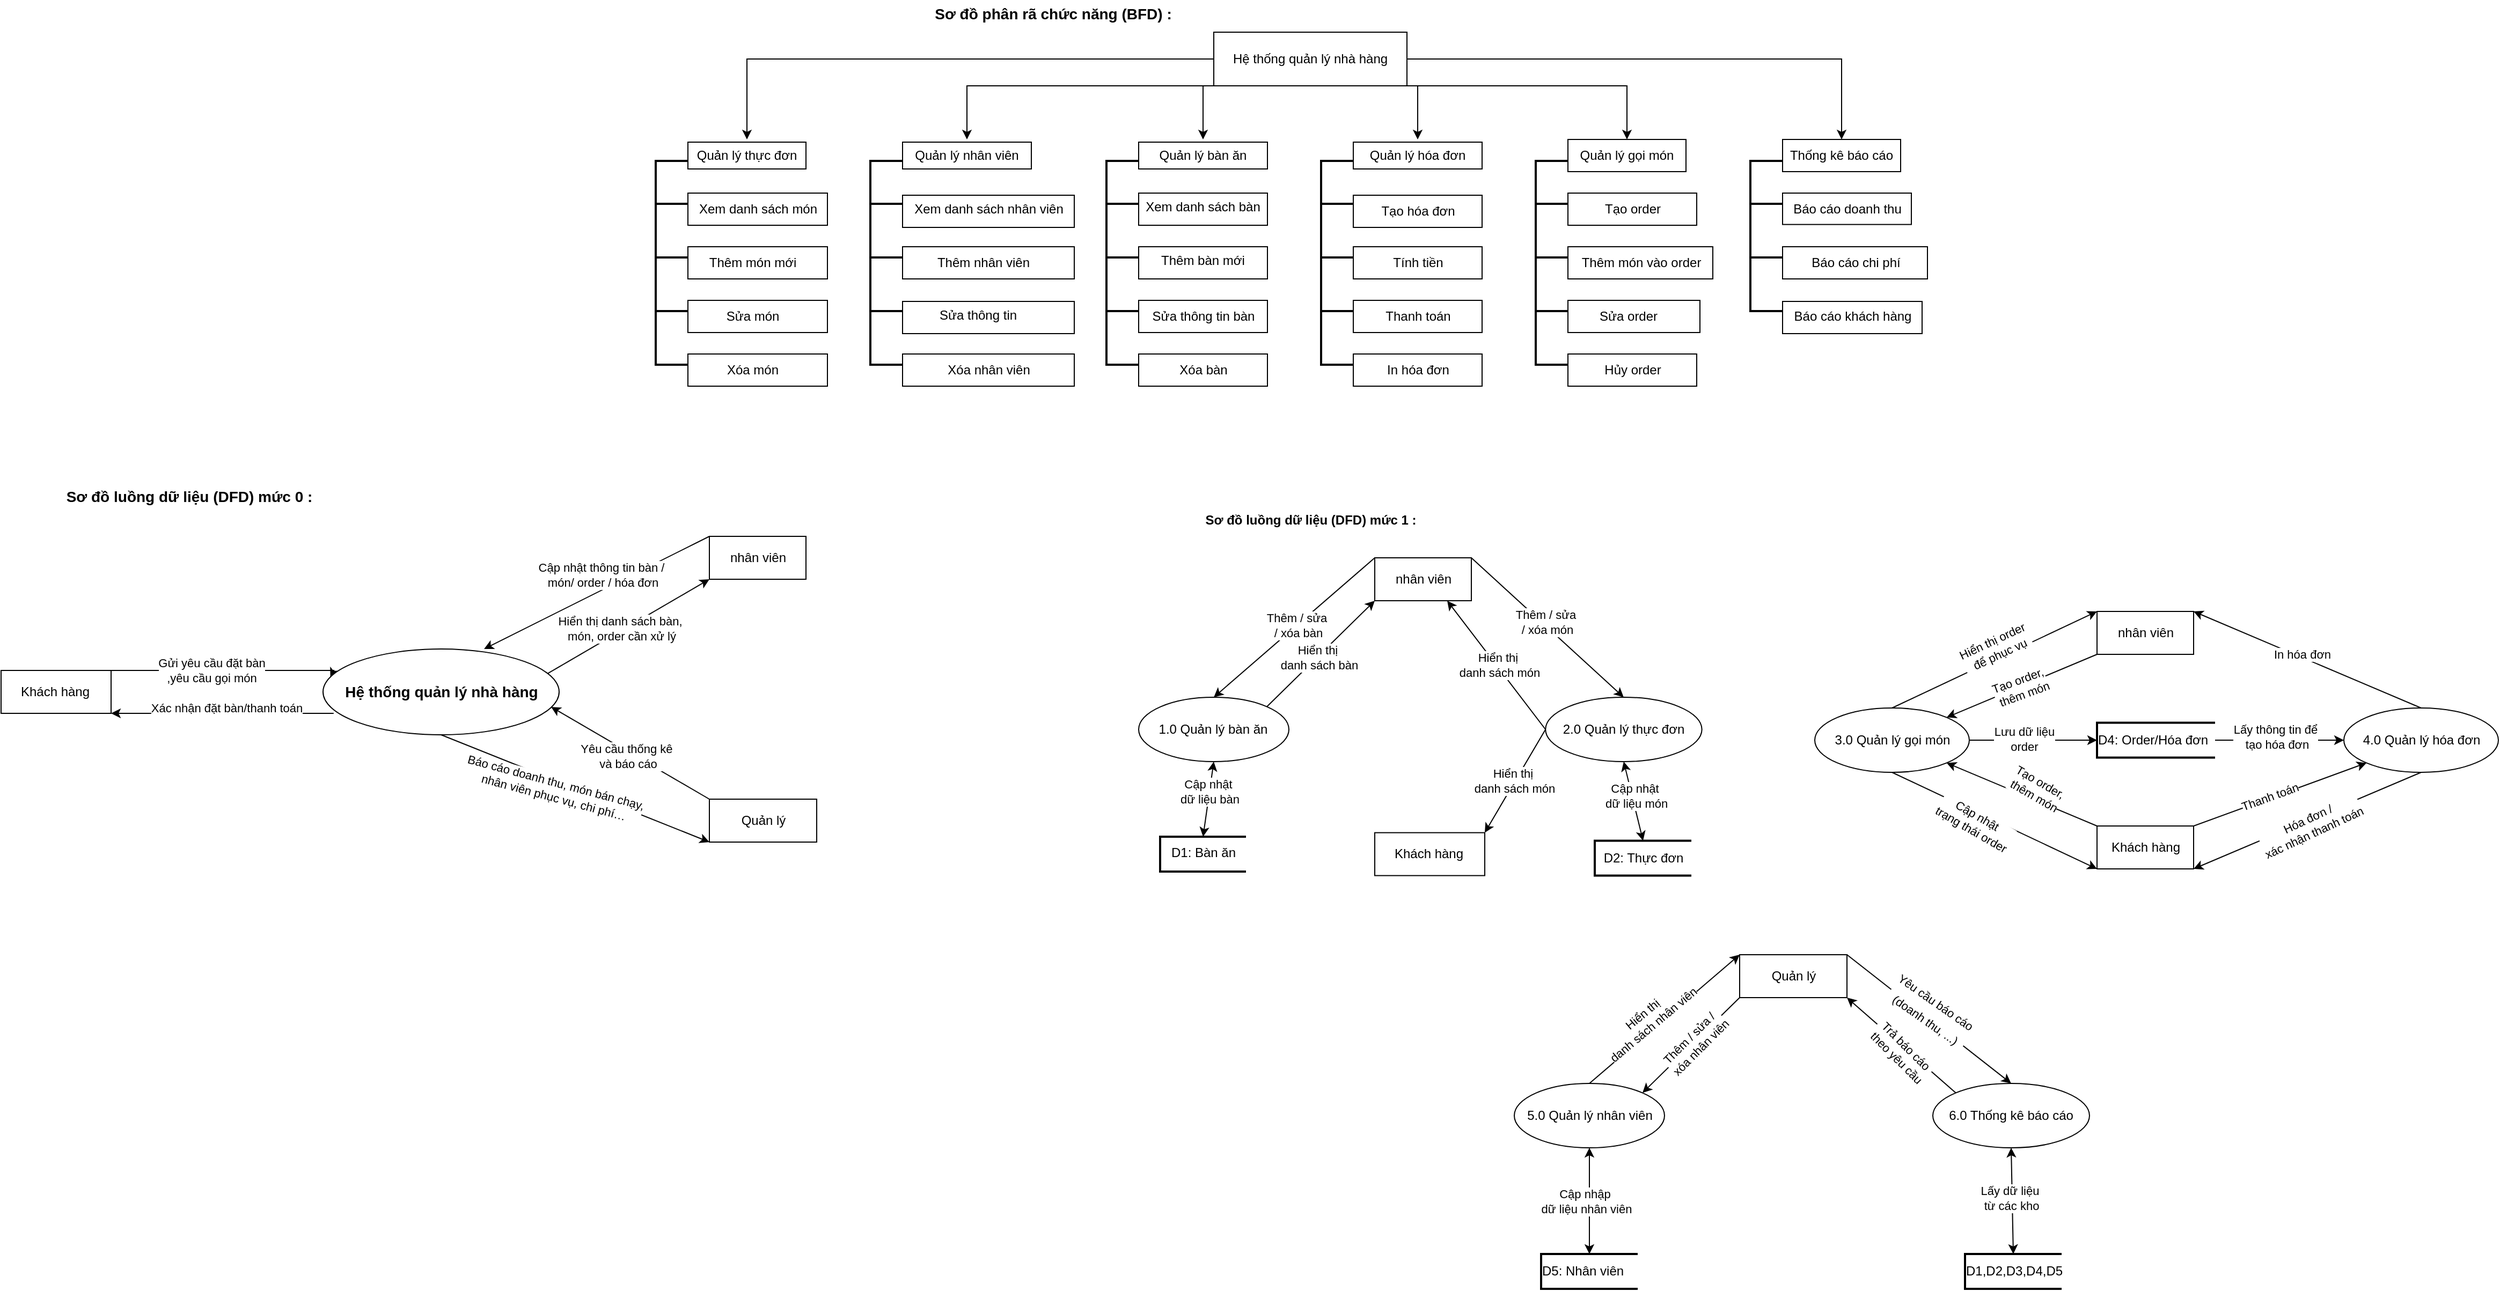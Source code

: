 <mxfile version="28.2.1">
  <diagram name="Trang-1" id="nEc_KOwyPc2YsvQ173Iv">
    <mxGraphModel dx="1924" dy="727" grid="1" gridSize="10" guides="1" tooltips="1" connect="1" arrows="1" fold="1" page="1" pageScale="1" pageWidth="827" pageHeight="1169" math="0" shadow="0">
      <root>
        <mxCell id="0" />
        <mxCell id="1" parent="0" />
        <mxCell id="y4IkOsjCqwt2OLjl5mfn-5" value="" style="group" vertex="1" connectable="0" parent="1">
          <mxGeometry x="280" y="490" width="1267" height="731.5" as="geometry" />
        </mxCell>
        <mxCell id="y4IkOsjCqwt2OLjl5mfn-3" value="" style="group" vertex="1" connectable="0" parent="y4IkOsjCqwt2OLjl5mfn-5">
          <mxGeometry y="50" width="1267" height="681.5" as="geometry" />
        </mxCell>
        <mxCell id="XQ_Oy6G5WoMGR4EGdFl7-87" value="" style="group;spacing=1;" parent="y4IkOsjCqwt2OLjl5mfn-3" vertex="1" connectable="0">
          <mxGeometry width="533.93" height="296.25" as="geometry" />
        </mxCell>
        <mxCell id="XQ_Oy6G5WoMGR4EGdFl7-45" value="" style="group;spacing=1;" parent="XQ_Oy6G5WoMGR4EGdFl7-87" vertex="1" connectable="0">
          <mxGeometry x="370" y="130" width="163.93" height="60" as="geometry" />
        </mxCell>
        <mxCell id="XQ_Oy6G5WoMGR4EGdFl7-26" value="" style="ellipse;whiteSpace=wrap;html=1;container=0;spacing=1;" parent="XQ_Oy6G5WoMGR4EGdFl7-45" vertex="1">
          <mxGeometry x="9.109" width="145.716" height="60" as="geometry" />
        </mxCell>
        <mxCell id="XQ_Oy6G5WoMGR4EGdFl7-3" value="2.0 Quản lý thực đơn" style="text;html=1;align=center;verticalAlign=middle;whiteSpace=wrap;rounded=0;container=0;spacing=1;" parent="XQ_Oy6G5WoMGR4EGdFl7-45" vertex="1">
          <mxGeometry y="15" width="163.93" height="30" as="geometry" />
        </mxCell>
        <mxCell id="XQ_Oy6G5WoMGR4EGdFl7-46" value="" style="group;spacing=1;" parent="XQ_Oy6G5WoMGR4EGdFl7-87" vertex="1" connectable="0">
          <mxGeometry y="130" width="140" height="60" as="geometry" />
        </mxCell>
        <mxCell id="XQ_Oy6G5WoMGR4EGdFl7-32" value="" style="ellipse;whiteSpace=wrap;html=1;spacing=1;" parent="XQ_Oy6G5WoMGR4EGdFl7-46" vertex="1">
          <mxGeometry width="140" height="60" as="geometry" />
        </mxCell>
        <mxCell id="XQ_Oy6G5WoMGR4EGdFl7-9" value="1.0 Quản lý bàn ăn" style="text;html=1;align=center;verticalAlign=middle;whiteSpace=wrap;rounded=0;spacing=1;" parent="XQ_Oy6G5WoMGR4EGdFl7-46" vertex="1">
          <mxGeometry x="15.41" y="15" width="109.17" height="30" as="geometry" />
        </mxCell>
        <mxCell id="XQ_Oy6G5WoMGR4EGdFl7-54" value="" style="group;spacing=1;" parent="XQ_Oy6G5WoMGR4EGdFl7-87" vertex="1" connectable="0">
          <mxGeometry x="220" width="90" height="40" as="geometry" />
        </mxCell>
        <mxCell id="XQ_Oy6G5WoMGR4EGdFl7-55" value="" style="rounded=0;whiteSpace=wrap;html=1;container=0;spacing=1;" parent="XQ_Oy6G5WoMGR4EGdFl7-54" vertex="1">
          <mxGeometry width="90" height="40" as="geometry" />
        </mxCell>
        <mxCell id="XQ_Oy6G5WoMGR4EGdFl7-56" value="nhân viên" style="text;html=1;align=center;verticalAlign=middle;resizable=0;points=[];autosize=1;strokeColor=none;fillColor=none;container=0;spacing=1;" parent="XQ_Oy6G5WoMGR4EGdFl7-54" vertex="1">
          <mxGeometry x="10" y="5" width="70" height="30" as="geometry" />
        </mxCell>
        <mxCell id="XQ_Oy6G5WoMGR4EGdFl7-57" value="" style="group;spacing=1;" parent="XQ_Oy6G5WoMGR4EGdFl7-87" vertex="1" connectable="0">
          <mxGeometry x="220" y="256.25" width="102.5" height="40" as="geometry" />
        </mxCell>
        <mxCell id="XQ_Oy6G5WoMGR4EGdFl7-43" value="" style="rounded=0;whiteSpace=wrap;html=1;container=0;spacing=1;" parent="XQ_Oy6G5WoMGR4EGdFl7-57" vertex="1">
          <mxGeometry width="102.5" height="40" as="geometry" />
        </mxCell>
        <mxCell id="XQ_Oy6G5WoMGR4EGdFl7-44" value="Khách hàng" style="text;html=1;align=center;verticalAlign=middle;resizable=0;points=[];autosize=1;strokeColor=none;fillColor=none;container=0;spacing=1;" parent="XQ_Oy6G5WoMGR4EGdFl7-57" vertex="1">
          <mxGeometry x="5" y="5" width="90" height="30" as="geometry" />
        </mxCell>
        <mxCell id="XQ_Oy6G5WoMGR4EGdFl7-58" value="" style="endArrow=classic;html=1;rounded=0;exitX=0;exitY=0;exitDx=0;exitDy=0;entryX=0.5;entryY=0;entryDx=0;entryDy=0;spacing=1;" parent="XQ_Oy6G5WoMGR4EGdFl7-87" source="XQ_Oy6G5WoMGR4EGdFl7-55" target="XQ_Oy6G5WoMGR4EGdFl7-32" edge="1">
          <mxGeometry width="50" height="50" relative="1" as="geometry">
            <mxPoint x="-103.75" y="230" as="sourcePoint" />
            <mxPoint x="30" y="130" as="targetPoint" />
          </mxGeometry>
        </mxCell>
        <mxCell id="XQ_Oy6G5WoMGR4EGdFl7-59" value="Thêm / sửa&lt;div&gt;&amp;nbsp;/ xóa bàn&lt;/div&gt;" style="edgeLabel;html=1;align=center;verticalAlign=middle;resizable=0;points=[];spacing=1;" parent="XQ_Oy6G5WoMGR4EGdFl7-58" vertex="1" connectable="0">
          <mxGeometry x="-0.029" relative="1" as="geometry">
            <mxPoint as="offset" />
          </mxGeometry>
        </mxCell>
        <mxCell id="XQ_Oy6G5WoMGR4EGdFl7-61" value="" style="endArrow=classic;html=1;rounded=0;exitX=1;exitY=0;exitDx=0;exitDy=0;entryX=0;entryY=1;entryDx=0;entryDy=0;spacing=1;" parent="XQ_Oy6G5WoMGR4EGdFl7-87" source="XQ_Oy6G5WoMGR4EGdFl7-32" target="XQ_Oy6G5WoMGR4EGdFl7-55" edge="1">
          <mxGeometry width="50" height="50" relative="1" as="geometry">
            <mxPoint y="360" as="sourcePoint" />
            <mxPoint x="-120" y="181" as="targetPoint" />
          </mxGeometry>
        </mxCell>
        <mxCell id="XQ_Oy6G5WoMGR4EGdFl7-62" value="Hiển thị&amp;nbsp;&lt;div&gt;danh sách bàn&lt;/div&gt;" style="edgeLabel;html=1;align=center;verticalAlign=middle;resizable=0;points=[];spacing=1;" parent="XQ_Oy6G5WoMGR4EGdFl7-61" vertex="1" connectable="0">
          <mxGeometry x="-0.061" y="-1" relative="1" as="geometry">
            <mxPoint as="offset" />
          </mxGeometry>
        </mxCell>
        <mxCell id="XQ_Oy6G5WoMGR4EGdFl7-66" value="" style="group;spacing=1;" parent="XQ_Oy6G5WoMGR4EGdFl7-87" vertex="1" connectable="0">
          <mxGeometry x="20" y="260" width="85" height="32.5" as="geometry" />
        </mxCell>
        <mxCell id="XQ_Oy6G5WoMGR4EGdFl7-63" value="D1: Bàn ăn" style="text;html=1;align=center;verticalAlign=middle;resizable=0;points=[];autosize=1;strokeColor=none;fillColor=none;spacing=1;" parent="XQ_Oy6G5WoMGR4EGdFl7-66" vertex="1">
          <mxGeometry width="80" height="30" as="geometry" />
        </mxCell>
        <mxCell id="XQ_Oy6G5WoMGR4EGdFl7-64" value="" style="strokeWidth=2;html=1;shape=mxgraph.flowchart.annotation_1;align=left;pointerEvents=1;spacing=1;" parent="XQ_Oy6G5WoMGR4EGdFl7-66" vertex="1">
          <mxGeometry width="80" height="32.5" as="geometry" />
        </mxCell>
        <mxCell id="XQ_Oy6G5WoMGR4EGdFl7-77" value="" style="endArrow=classic;html=1;rounded=0;entryX=0.5;entryY=0;entryDx=0;entryDy=0;exitX=1;exitY=0;exitDx=0;exitDy=0;spacing=1;" parent="XQ_Oy6G5WoMGR4EGdFl7-87" source="XQ_Oy6G5WoMGR4EGdFl7-55" target="XQ_Oy6G5WoMGR4EGdFl7-26" edge="1">
          <mxGeometry width="50" height="50" relative="1" as="geometry">
            <mxPoint x="450" y="70" as="sourcePoint" />
            <mxPoint x="500" y="20" as="targetPoint" />
          </mxGeometry>
        </mxCell>
        <mxCell id="XQ_Oy6G5WoMGR4EGdFl7-78" value="Thêm / sửa&lt;div&gt;&amp;nbsp;/ xóa món&lt;/div&gt;" style="edgeLabel;html=1;align=center;verticalAlign=middle;resizable=0;points=[];spacing=1;" parent="XQ_Oy6G5WoMGR4EGdFl7-77" vertex="1" connectable="0">
          <mxGeometry x="-0.083" y="1" relative="1" as="geometry">
            <mxPoint x="3" y="1" as="offset" />
          </mxGeometry>
        </mxCell>
        <mxCell id="XQ_Oy6G5WoMGR4EGdFl7-80" value="" style="endArrow=classic;html=1;rounded=0;entryX=0.75;entryY=1;entryDx=0;entryDy=0;exitX=0;exitY=0.5;exitDx=0;exitDy=0;spacing=1;" parent="XQ_Oy6G5WoMGR4EGdFl7-87" source="XQ_Oy6G5WoMGR4EGdFl7-26" target="XQ_Oy6G5WoMGR4EGdFl7-55" edge="1">
          <mxGeometry width="50" height="50" relative="1" as="geometry">
            <mxPoint x="302.5" y="160" as="sourcePoint" />
            <mxPoint x="352.5" y="110" as="targetPoint" />
          </mxGeometry>
        </mxCell>
        <mxCell id="XQ_Oy6G5WoMGR4EGdFl7-81" value="Hiển thị&amp;nbsp;&lt;div&gt;danh sách món&lt;/div&gt;" style="edgeLabel;html=1;align=center;verticalAlign=middle;resizable=0;points=[];spacing=1;" parent="XQ_Oy6G5WoMGR4EGdFl7-80" vertex="1" connectable="0">
          <mxGeometry x="-0.013" y="-2" relative="1" as="geometry">
            <mxPoint as="offset" />
          </mxGeometry>
        </mxCell>
        <mxCell id="XQ_Oy6G5WoMGR4EGdFl7-82" value="" style="endArrow=classic;html=1;rounded=0;entryX=1;entryY=0;entryDx=0;entryDy=0;exitX=0;exitY=0.5;exitDx=0;exitDy=0;spacing=1;" parent="XQ_Oy6G5WoMGR4EGdFl7-87" source="XQ_Oy6G5WoMGR4EGdFl7-26" target="XQ_Oy6G5WoMGR4EGdFl7-43" edge="1">
          <mxGeometry width="50" height="50" relative="1" as="geometry">
            <mxPoint x="500" y="180" as="sourcePoint" />
            <mxPoint x="550" y="130" as="targetPoint" />
          </mxGeometry>
        </mxCell>
        <mxCell id="XQ_Oy6G5WoMGR4EGdFl7-83" value="Hiển thị&amp;nbsp;&lt;div&gt;danh sách món&lt;/div&gt;" style="edgeLabel;html=1;align=center;verticalAlign=middle;resizable=0;points=[];spacing=1;" parent="XQ_Oy6G5WoMGR4EGdFl7-82" vertex="1" connectable="0">
          <mxGeometry x="-0.004" y="-1" relative="1" as="geometry">
            <mxPoint as="offset" />
          </mxGeometry>
        </mxCell>
        <mxCell id="XQ_Oy6G5WoMGR4EGdFl7-86" value="" style="group;spacing=1;" parent="XQ_Oy6G5WoMGR4EGdFl7-87" vertex="1" connectable="0">
          <mxGeometry x="420" y="263.75" width="100" height="32.5" as="geometry" />
        </mxCell>
        <mxCell id="XQ_Oy6G5WoMGR4EGdFl7-74" value="" style="strokeWidth=2;html=1;shape=mxgraph.flowchart.annotation_1;align=left;pointerEvents=1;spacing=1;" parent="XQ_Oy6G5WoMGR4EGdFl7-86" vertex="1">
          <mxGeometry x="5" width="90" height="32.5" as="geometry" />
        </mxCell>
        <mxCell id="XQ_Oy6G5WoMGR4EGdFl7-75" value=" D2: Thực đơn" style="text;html=1;align=center;verticalAlign=middle;resizable=0;points=[];autosize=1;strokeColor=none;fillColor=none;spacing=1;" parent="XQ_Oy6G5WoMGR4EGdFl7-86" vertex="1">
          <mxGeometry y="1.25" width="100" height="30" as="geometry" />
        </mxCell>
        <mxCell id="XQ_Oy6G5WoMGR4EGdFl7-91" value="" style="endArrow=classic;startArrow=classic;html=1;rounded=0;exitX=0.5;exitY=0;exitDx=0;exitDy=0;exitPerimeter=0;entryX=0.5;entryY=1;entryDx=0;entryDy=0;spacing=1;" parent="XQ_Oy6G5WoMGR4EGdFl7-87" source="XQ_Oy6G5WoMGR4EGdFl7-74" target="XQ_Oy6G5WoMGR4EGdFl7-26" edge="1">
          <mxGeometry width="50" height="50" relative="1" as="geometry">
            <mxPoint x="710" y="150" as="sourcePoint" />
            <mxPoint x="760" y="100" as="targetPoint" />
          </mxGeometry>
        </mxCell>
        <mxCell id="XQ_Oy6G5WoMGR4EGdFl7-92" value="Cập nhật&lt;div&gt;&amp;nbsp;dữ liệu món&lt;/div&gt;" style="edgeLabel;html=1;align=center;verticalAlign=middle;resizable=0;points=[];spacing=1;" parent="XQ_Oy6G5WoMGR4EGdFl7-91" vertex="1" connectable="0">
          <mxGeometry x="0.13" y="-2" relative="1" as="geometry">
            <mxPoint as="offset" />
          </mxGeometry>
        </mxCell>
        <mxCell id="XQ_Oy6G5WoMGR4EGdFl7-94" value="" style="endArrow=classic;startArrow=classic;html=1;rounded=0;exitX=0.5;exitY=0;exitDx=0;exitDy=0;exitPerimeter=0;entryX=0.5;entryY=1;entryDx=0;entryDy=0;spacing=1;" parent="XQ_Oy6G5WoMGR4EGdFl7-87" source="XQ_Oy6G5WoMGR4EGdFl7-64" target="XQ_Oy6G5WoMGR4EGdFl7-32" edge="1">
          <mxGeometry width="50" height="50" relative="1" as="geometry">
            <mxPoint x="120" y="250" as="sourcePoint" />
            <mxPoint x="170" y="200" as="targetPoint" />
          </mxGeometry>
        </mxCell>
        <mxCell id="XQ_Oy6G5WoMGR4EGdFl7-95" value="Cập nhật&amp;nbsp;&lt;div&gt;dữ liệu bàn&lt;/div&gt;" style="edgeLabel;html=1;align=center;verticalAlign=middle;resizable=0;points=[];spacing=1;" parent="XQ_Oy6G5WoMGR4EGdFl7-94" vertex="1" connectable="0">
          <mxGeometry x="0.221" relative="1" as="geometry">
            <mxPoint as="offset" />
          </mxGeometry>
        </mxCell>
        <mxCell id="XQ_Oy6G5WoMGR4EGdFl7-124" value="" style="group;spacing=1;" parent="y4IkOsjCqwt2OLjl5mfn-3" vertex="1" connectable="0">
          <mxGeometry x="630" y="50" width="637" height="240" as="geometry" />
        </mxCell>
        <mxCell id="XQ_Oy6G5WoMGR4EGdFl7-47" value="" style="group;spacing=1;" parent="XQ_Oy6G5WoMGR4EGdFl7-124" vertex="1" connectable="0">
          <mxGeometry x="493" y="90" width="144" height="60" as="geometry" />
        </mxCell>
        <mxCell id="XQ_Oy6G5WoMGR4EGdFl7-34" value="" style="ellipse;whiteSpace=wrap;html=1;container=0;spacing=1;" parent="XQ_Oy6G5WoMGR4EGdFl7-47" vertex="1">
          <mxGeometry width="144" height="60" as="geometry" />
        </mxCell>
        <mxCell id="XQ_Oy6G5WoMGR4EGdFl7-12" value="4.0 Quản lý hóa đơn" style="text;html=1;align=center;verticalAlign=middle;whiteSpace=wrap;rounded=0;container=0;spacing=1;" parent="XQ_Oy6G5WoMGR4EGdFl7-47" vertex="1">
          <mxGeometry x="14.5" y="15" width="115" height="30" as="geometry" />
        </mxCell>
        <mxCell id="XQ_Oy6G5WoMGR4EGdFl7-52" value="" style="group;spacing=1;" parent="XQ_Oy6G5WoMGR4EGdFl7-124" vertex="1" connectable="0">
          <mxGeometry y="90" width="144" height="60" as="geometry" />
        </mxCell>
        <mxCell id="XQ_Oy6G5WoMGR4EGdFl7-38" value="" style="ellipse;whiteSpace=wrap;html=1;container=0;spacing=1;" parent="XQ_Oy6G5WoMGR4EGdFl7-52" vertex="1">
          <mxGeometry width="144" height="60" as="geometry" />
        </mxCell>
        <mxCell id="XQ_Oy6G5WoMGR4EGdFl7-15" value="3.0 Quản lý gọi món" style="text;html=1;align=center;verticalAlign=middle;whiteSpace=wrap;rounded=0;container=0;spacing=1;" parent="XQ_Oy6G5WoMGR4EGdFl7-52" vertex="1">
          <mxGeometry x="13.5" y="15" width="117" height="30" as="geometry" />
        </mxCell>
        <mxCell id="XQ_Oy6G5WoMGR4EGdFl7-60" value="" style="endArrow=classic;html=1;rounded=0;exitX=1;exitY=0.5;exitDx=0;exitDy=0;exitPerimeter=0;entryX=0;entryY=0.5;entryDx=0;entryDy=0;spacing=1;" parent="XQ_Oy6G5WoMGR4EGdFl7-124" source="XQ_Oy6G5WoMGR4EGdFl7-101" target="XQ_Oy6G5WoMGR4EGdFl7-34" edge="1">
          <mxGeometry width="50" height="50" relative="1" as="geometry">
            <mxPoint x="389" y="103.75" as="sourcePoint" />
            <mxPoint x="439" y="53.75" as="targetPoint" />
          </mxGeometry>
        </mxCell>
        <mxCell id="XQ_Oy6G5WoMGR4EGdFl7-115" value="Lấy thông tin để&lt;div&gt;&amp;nbsp;tạo hóa đơn&lt;/div&gt;" style="edgeLabel;html=1;align=center;verticalAlign=middle;resizable=0;points=[];spacing=1;" parent="XQ_Oy6G5WoMGR4EGdFl7-60" vertex="1" connectable="0">
          <mxGeometry x="-0.079" y="3" relative="1" as="geometry">
            <mxPoint as="offset" />
          </mxGeometry>
        </mxCell>
        <mxCell id="XQ_Oy6G5WoMGR4EGdFl7-69" value="" style="group;spacing=1;" parent="XQ_Oy6G5WoMGR4EGdFl7-124" vertex="1" connectable="0">
          <mxGeometry x="263" width="90" height="40" as="geometry" />
        </mxCell>
        <mxCell id="XQ_Oy6G5WoMGR4EGdFl7-70" value="" style="rounded=0;whiteSpace=wrap;html=1;container=0;spacing=1;" parent="XQ_Oy6G5WoMGR4EGdFl7-69" vertex="1">
          <mxGeometry width="90" height="40" as="geometry" />
        </mxCell>
        <mxCell id="XQ_Oy6G5WoMGR4EGdFl7-71" value="nhân viên" style="text;html=1;align=center;verticalAlign=middle;resizable=0;points=[];autosize=1;strokeColor=none;fillColor=none;container=0;spacing=1;" parent="XQ_Oy6G5WoMGR4EGdFl7-69" vertex="1">
          <mxGeometry x="10" y="5" width="70" height="30" as="geometry" />
        </mxCell>
        <mxCell id="XQ_Oy6G5WoMGR4EGdFl7-96" value="" style="group;spacing=1;" parent="XQ_Oy6G5WoMGR4EGdFl7-124" vertex="1" connectable="0">
          <mxGeometry x="263" y="200" width="90.0" height="40" as="geometry" />
        </mxCell>
        <mxCell id="XQ_Oy6G5WoMGR4EGdFl7-97" value="" style="rounded=0;whiteSpace=wrap;html=1;container=0;spacing=1;" parent="XQ_Oy6G5WoMGR4EGdFl7-96" vertex="1">
          <mxGeometry width="90" height="40" as="geometry" />
        </mxCell>
        <mxCell id="XQ_Oy6G5WoMGR4EGdFl7-98" value="Khách hàng" style="text;html=1;align=center;verticalAlign=middle;resizable=0;points=[];autosize=1;strokeColor=none;fillColor=none;container=0;spacing=1;" parent="XQ_Oy6G5WoMGR4EGdFl7-96" vertex="1">
          <mxGeometry x="0.0" y="5" width="90" height="30" as="geometry" />
        </mxCell>
        <mxCell id="XQ_Oy6G5WoMGR4EGdFl7-101" value="D4: Order/Hóa đơn" style="strokeWidth=2;html=1;shape=mxgraph.flowchart.annotation_1;align=left;pointerEvents=1;container=0;spacing=1;" parent="XQ_Oy6G5WoMGR4EGdFl7-124" vertex="1">
          <mxGeometry x="263" y="103.75" width="110" height="32.5" as="geometry" />
        </mxCell>
        <mxCell id="XQ_Oy6G5WoMGR4EGdFl7-102" value="" style="endArrow=classic;html=1;rounded=0;exitX=0;exitY=0;exitDx=0;exitDy=0;entryX=1;entryY=1;entryDx=0;entryDy=0;spacing=1;" parent="XQ_Oy6G5WoMGR4EGdFl7-124" source="XQ_Oy6G5WoMGR4EGdFl7-97" target="XQ_Oy6G5WoMGR4EGdFl7-38" edge="1">
          <mxGeometry width="50" height="50" relative="1" as="geometry">
            <mxPoint x="188" y="190" as="sourcePoint" />
            <mxPoint x="208" y="270" as="targetPoint" />
          </mxGeometry>
        </mxCell>
        <mxCell id="XQ_Oy6G5WoMGR4EGdFl7-103" value="Tạo order,&lt;div&gt;&amp;nbsp;thêm món&lt;/div&gt;" style="edgeLabel;html=1;align=center;verticalAlign=middle;resizable=0;points=[];rotation=30;spacing=1;" parent="XQ_Oy6G5WoMGR4EGdFl7-102" vertex="1" connectable="0">
          <mxGeometry x="0.028" y="-3" relative="1" as="geometry">
            <mxPoint x="14" y="-2" as="offset" />
          </mxGeometry>
        </mxCell>
        <mxCell id="XQ_Oy6G5WoMGR4EGdFl7-104" value="" style="endArrow=classic;html=1;rounded=0;exitX=0;exitY=1;exitDx=0;exitDy=0;entryX=1;entryY=0;entryDx=0;entryDy=0;spacing=1;" parent="XQ_Oy6G5WoMGR4EGdFl7-124" source="XQ_Oy6G5WoMGR4EGdFl7-70" target="XQ_Oy6G5WoMGR4EGdFl7-38" edge="1">
          <mxGeometry width="50" height="50" relative="1" as="geometry">
            <mxPoint x="253" y="64" as="sourcePoint" />
            <mxPoint x="126" y="-5" as="targetPoint" />
          </mxGeometry>
        </mxCell>
        <mxCell id="XQ_Oy6G5WoMGR4EGdFl7-105" value="Tạo order,&lt;div&gt;&amp;nbsp;thêm món&lt;/div&gt;" style="edgeLabel;html=1;align=center;verticalAlign=middle;resizable=0;points=[];rotation=-20;spacing=1;" parent="XQ_Oy6G5WoMGR4EGdFl7-104" vertex="1" connectable="0">
          <mxGeometry x="0.028" y="-3" relative="1" as="geometry">
            <mxPoint x="1" y="3" as="offset" />
          </mxGeometry>
        </mxCell>
        <mxCell id="XQ_Oy6G5WoMGR4EGdFl7-106" value="" style="endArrow=classic;html=1;rounded=0;entryX=0;entryY=0;entryDx=0;entryDy=0;exitX=0.5;exitY=0;exitDx=0;exitDy=0;spacing=1;" parent="XQ_Oy6G5WoMGR4EGdFl7-124" source="XQ_Oy6G5WoMGR4EGdFl7-38" target="XQ_Oy6G5WoMGR4EGdFl7-70" edge="1">
          <mxGeometry width="50" height="50" relative="1" as="geometry">
            <mxPoint x="73" y="-50" as="sourcePoint" />
            <mxPoint x="123" y="-100" as="targetPoint" />
          </mxGeometry>
        </mxCell>
        <mxCell id="XQ_Oy6G5WoMGR4EGdFl7-107" value="Hiển thị order&lt;div&gt;&amp;nbsp;để phục vụ&lt;/div&gt;" style="edgeLabel;html=1;align=center;verticalAlign=middle;resizable=0;points=[];rotation=-25;spacing=1;" parent="XQ_Oy6G5WoMGR4EGdFl7-106" vertex="1" connectable="0">
          <mxGeometry x="0.197" y="1" relative="1" as="geometry">
            <mxPoint x="-18" y="-1" as="offset" />
          </mxGeometry>
        </mxCell>
        <mxCell id="XQ_Oy6G5WoMGR4EGdFl7-108" value="" style="endArrow=classic;html=1;rounded=0;entryX=0;entryY=1;entryDx=0;entryDy=0;exitX=0.5;exitY=1;exitDx=0;exitDy=0;spacing=1;" parent="XQ_Oy6G5WoMGR4EGdFl7-124" source="XQ_Oy6G5WoMGR4EGdFl7-38" target="XQ_Oy6G5WoMGR4EGdFl7-97" edge="1">
          <mxGeometry width="50" height="50" relative="1" as="geometry">
            <mxPoint x="93" y="20" as="sourcePoint" />
            <mxPoint x="143" y="-30" as="targetPoint" />
          </mxGeometry>
        </mxCell>
        <mxCell id="XQ_Oy6G5WoMGR4EGdFl7-109" value="Cập nhật&amp;nbsp;&lt;div&gt;trạng thái order&lt;/div&gt;" style="edgeLabel;html=1;align=center;verticalAlign=middle;resizable=0;points=[];rotation=30;spacing=1;" parent="XQ_Oy6G5WoMGR4EGdFl7-108" vertex="1" connectable="0">
          <mxGeometry x="-0.221" y="-3" relative="1" as="geometry">
            <mxPoint x="4" y="9" as="offset" />
          </mxGeometry>
        </mxCell>
        <mxCell id="XQ_Oy6G5WoMGR4EGdFl7-113" value="" style="endArrow=classic;html=1;rounded=0;entryX=0;entryY=0.5;entryDx=0;entryDy=0;entryPerimeter=0;exitX=1;exitY=0.5;exitDx=0;exitDy=0;spacing=1;" parent="XQ_Oy6G5WoMGR4EGdFl7-124" source="XQ_Oy6G5WoMGR4EGdFl7-38" target="XQ_Oy6G5WoMGR4EGdFl7-101" edge="1">
          <mxGeometry width="50" height="50" relative="1" as="geometry">
            <mxPoint x="223" y="170" as="sourcePoint" />
            <mxPoint x="273" y="120" as="targetPoint" />
          </mxGeometry>
        </mxCell>
        <mxCell id="XQ_Oy6G5WoMGR4EGdFl7-114" value="Lưu dữ liệu&lt;div&gt;order&lt;/div&gt;" style="edgeLabel;html=1;align=center;verticalAlign=middle;resizable=0;points=[];spacing=1;" parent="XQ_Oy6G5WoMGR4EGdFl7-113" vertex="1" connectable="0">
          <mxGeometry x="-0.154" y="1" relative="1" as="geometry">
            <mxPoint as="offset" />
          </mxGeometry>
        </mxCell>
        <mxCell id="XQ_Oy6G5WoMGR4EGdFl7-116" value="" style="endArrow=classic;html=1;rounded=0;entryX=0;entryY=1;entryDx=0;entryDy=0;exitX=1;exitY=0;exitDx=0;exitDy=0;spacing=1;" parent="XQ_Oy6G5WoMGR4EGdFl7-124" source="XQ_Oy6G5WoMGR4EGdFl7-97" target="XQ_Oy6G5WoMGR4EGdFl7-34" edge="1">
          <mxGeometry width="50" height="50" relative="1" as="geometry">
            <mxPoint x="403" y="230" as="sourcePoint" />
            <mxPoint x="453" y="180" as="targetPoint" />
          </mxGeometry>
        </mxCell>
        <mxCell id="XQ_Oy6G5WoMGR4EGdFl7-117" value="Thanh toán" style="edgeLabel;html=1;align=center;verticalAlign=middle;resizable=0;points=[];rotation=-20;spacing=1;" parent="XQ_Oy6G5WoMGR4EGdFl7-116" vertex="1" connectable="0">
          <mxGeometry x="-0.09" relative="1" as="geometry">
            <mxPoint x="-3" as="offset" />
          </mxGeometry>
        </mxCell>
        <mxCell id="XQ_Oy6G5WoMGR4EGdFl7-119" value="" style="endArrow=classic;html=1;rounded=0;entryX=1;entryY=1;entryDx=0;entryDy=0;exitX=0.5;exitY=1;exitDx=0;exitDy=0;spacing=1;" parent="XQ_Oy6G5WoMGR4EGdFl7-124" source="XQ_Oy6G5WoMGR4EGdFl7-34" target="XQ_Oy6G5WoMGR4EGdFl7-97" edge="1">
          <mxGeometry width="50" height="50" relative="1" as="geometry">
            <mxPoint x="473" y="240" as="sourcePoint" />
            <mxPoint x="523" y="190" as="targetPoint" />
          </mxGeometry>
        </mxCell>
        <mxCell id="XQ_Oy6G5WoMGR4EGdFl7-120" value="Hóa đơn /&lt;div&gt;xác nhận thanh toán&lt;/div&gt;" style="edgeLabel;html=1;align=center;verticalAlign=middle;resizable=0;points=[];rotation=-25;spacing=1;" parent="XQ_Oy6G5WoMGR4EGdFl7-119" vertex="1" connectable="0">
          <mxGeometry x="0.152" y="-1" relative="1" as="geometry">
            <mxPoint x="19" y="-1" as="offset" />
          </mxGeometry>
        </mxCell>
        <mxCell id="XQ_Oy6G5WoMGR4EGdFl7-121" value="" style="endArrow=classic;html=1;rounded=0;entryX=1;entryY=0;entryDx=0;entryDy=0;exitX=0.5;exitY=0;exitDx=0;exitDy=0;spacing=1;" parent="XQ_Oy6G5WoMGR4EGdFl7-124" source="XQ_Oy6G5WoMGR4EGdFl7-34" target="XQ_Oy6G5WoMGR4EGdFl7-70" edge="1">
          <mxGeometry width="50" height="50" relative="1" as="geometry">
            <mxPoint x="453" y="-20" as="sourcePoint" />
            <mxPoint x="503" y="-70" as="targetPoint" />
          </mxGeometry>
        </mxCell>
        <mxCell id="XQ_Oy6G5WoMGR4EGdFl7-123" value="In hóa đơn" style="edgeLabel;html=1;align=center;verticalAlign=middle;resizable=0;points=[];spacing=1;" parent="XQ_Oy6G5WoMGR4EGdFl7-121" vertex="1" connectable="0">
          <mxGeometry x="0.22" relative="1" as="geometry">
            <mxPoint x="18" y="5" as="offset" />
          </mxGeometry>
        </mxCell>
        <mxCell id="XQ_Oy6G5WoMGR4EGdFl7-139" value="" style="group" parent="y4IkOsjCqwt2OLjl5mfn-3" vertex="1" connectable="0">
          <mxGeometry x="350" y="370" width="536" height="311.5" as="geometry" />
        </mxCell>
        <mxCell id="XQ_Oy6G5WoMGR4EGdFl7-49" value="" style="group;spacing=1;" parent="XQ_Oy6G5WoMGR4EGdFl7-139" vertex="1" connectable="0">
          <mxGeometry y="120" width="140" height="60" as="geometry" />
        </mxCell>
        <mxCell id="XQ_Oy6G5WoMGR4EGdFl7-29" value="" style="ellipse;whiteSpace=wrap;html=1;spacing=1;" parent="XQ_Oy6G5WoMGR4EGdFl7-49" vertex="1">
          <mxGeometry width="140" height="60" as="geometry" />
        </mxCell>
        <mxCell id="XQ_Oy6G5WoMGR4EGdFl7-6" value="5.0 Quản lý nhân viên" style="text;html=1;align=center;verticalAlign=middle;whiteSpace=wrap;rounded=0;spacing=1;" parent="XQ_Oy6G5WoMGR4EGdFl7-49" vertex="1">
          <mxGeometry x="8.5" y="15" width="123" height="30" as="geometry" />
        </mxCell>
        <mxCell id="XQ_Oy6G5WoMGR4EGdFl7-50" value="" style="group;spacing=1;" parent="XQ_Oy6G5WoMGR4EGdFl7-139" vertex="1" connectable="0">
          <mxGeometry x="390" y="120" width="146" height="60" as="geometry" />
        </mxCell>
        <mxCell id="XQ_Oy6G5WoMGR4EGdFl7-41" value="" style="ellipse;whiteSpace=wrap;html=1;container=0;spacing=1;" parent="XQ_Oy6G5WoMGR4EGdFl7-50" vertex="1">
          <mxGeometry width="146" height="60" as="geometry" />
        </mxCell>
        <mxCell id="XQ_Oy6G5WoMGR4EGdFl7-18" value="6.0 Thống kê báo cáo" style="text;html=1;align=center;verticalAlign=middle;whiteSpace=wrap;rounded=0;container=0;spacing=1;" parent="XQ_Oy6G5WoMGR4EGdFl7-50" vertex="1">
          <mxGeometry x="13" y="15" width="120" height="30" as="geometry" />
        </mxCell>
        <mxCell id="XQ_Oy6G5WoMGR4EGdFl7-88" value="" style="group;spacing=1;" parent="XQ_Oy6G5WoMGR4EGdFl7-139" vertex="1" connectable="0">
          <mxGeometry x="210" width="100" height="40" as="geometry" />
        </mxCell>
        <mxCell id="XQ_Oy6G5WoMGR4EGdFl7-89" value="" style="whiteSpace=wrap;html=1;container=0;spacing=1;" parent="XQ_Oy6G5WoMGR4EGdFl7-88" vertex="1">
          <mxGeometry width="100" height="40" as="geometry" />
        </mxCell>
        <mxCell id="XQ_Oy6G5WoMGR4EGdFl7-90" value="Quản lý" style="text;html=1;align=center;verticalAlign=middle;resizable=0;points=[];autosize=1;strokeColor=none;fillColor=none;container=0;spacing=1;" parent="XQ_Oy6G5WoMGR4EGdFl7-88" vertex="1">
          <mxGeometry x="20" y="5" width="60" height="30" as="geometry" />
        </mxCell>
        <mxCell id="XQ_Oy6G5WoMGR4EGdFl7-93" value="" style="endArrow=classic;startArrow=classic;html=1;rounded=0;entryX=0.5;entryY=1;entryDx=0;entryDy=0;exitX=0.5;exitY=0;exitDx=0;exitDy=0;exitPerimeter=0;spacing=1;" parent="XQ_Oy6G5WoMGR4EGdFl7-139" source="XQ_Oy6G5WoMGR4EGdFl7-100" target="XQ_Oy6G5WoMGR4EGdFl7-29" edge="1">
          <mxGeometry width="50" height="50" relative="1" as="geometry">
            <mxPoint x="190" y="240" as="sourcePoint" />
            <mxPoint x="240" y="190" as="targetPoint" />
          </mxGeometry>
        </mxCell>
        <mxCell id="XQ_Oy6G5WoMGR4EGdFl7-128" value="Cập nhập&amp;nbsp;&lt;div&gt;dữ liệu nhân viên&lt;/div&gt;" style="edgeLabel;html=1;align=center;verticalAlign=middle;resizable=0;points=[];spacing=1;" parent="XQ_Oy6G5WoMGR4EGdFl7-93" vertex="1" connectable="0">
          <mxGeometry x="0.265" y="-1" relative="1" as="geometry">
            <mxPoint x="-4" y="13" as="offset" />
          </mxGeometry>
        </mxCell>
        <mxCell id="XQ_Oy6G5WoMGR4EGdFl7-100" value="D5: Nhân viên" style="strokeWidth=2;html=1;shape=mxgraph.flowchart.annotation_1;align=left;pointerEvents=1;spacing=1;" parent="XQ_Oy6G5WoMGR4EGdFl7-139" vertex="1">
          <mxGeometry x="25" y="279" width="90" height="32.5" as="geometry" />
        </mxCell>
        <mxCell id="XQ_Oy6G5WoMGR4EGdFl7-118" value="" style="endArrow=classic;html=1;rounded=0;exitX=0;exitY=1;exitDx=0;exitDy=0;entryX=1;entryY=0;entryDx=0;entryDy=0;spacing=1;" parent="XQ_Oy6G5WoMGR4EGdFl7-139" source="XQ_Oy6G5WoMGR4EGdFl7-89" target="XQ_Oy6G5WoMGR4EGdFl7-29" edge="1">
          <mxGeometry width="50" height="50" relative="1" as="geometry">
            <mxPoint x="540" y="240" as="sourcePoint" />
            <mxPoint x="70" y="50" as="targetPoint" />
          </mxGeometry>
        </mxCell>
        <mxCell id="XQ_Oy6G5WoMGR4EGdFl7-125" value="Thêm / sửa /&amp;nbsp;&lt;div&gt;xóa nhân viên&lt;/div&gt;" style="edgeLabel;html=1;align=center;verticalAlign=middle;resizable=0;points=[];rotation=-45;spacing=1;" parent="XQ_Oy6G5WoMGR4EGdFl7-118" vertex="1" connectable="0">
          <mxGeometry x="-0.065" y="1" relative="1" as="geometry">
            <mxPoint as="offset" />
          </mxGeometry>
        </mxCell>
        <mxCell id="XQ_Oy6G5WoMGR4EGdFl7-126" value="" style="endArrow=classic;html=1;rounded=0;exitX=0.5;exitY=0;exitDx=0;exitDy=0;entryX=0;entryY=0;entryDx=0;entryDy=0;spacing=1;" parent="XQ_Oy6G5WoMGR4EGdFl7-139" source="XQ_Oy6G5WoMGR4EGdFl7-29" target="XQ_Oy6G5WoMGR4EGdFl7-89" edge="1">
          <mxGeometry width="50" height="50" relative="1" as="geometry">
            <mxPoint x="150" y="10" as="sourcePoint" />
            <mxPoint x="60" y="99" as="targetPoint" />
          </mxGeometry>
        </mxCell>
        <mxCell id="XQ_Oy6G5WoMGR4EGdFl7-127" value="Hiển thị&amp;nbsp;&lt;div&gt;danh sách nhân viên&lt;/div&gt;" style="edgeLabel;html=1;align=center;verticalAlign=middle;resizable=0;points=[];rotation=-40;spacing=1;" parent="XQ_Oy6G5WoMGR4EGdFl7-126" vertex="1" connectable="0">
          <mxGeometry x="-0.065" y="1" relative="1" as="geometry">
            <mxPoint x="-10" y="-3" as="offset" />
          </mxGeometry>
        </mxCell>
        <mxCell id="XQ_Oy6G5WoMGR4EGdFl7-129" value="" style="endArrow=classic;html=1;rounded=0;exitX=1;exitY=0;exitDx=0;exitDy=0;spacing=1;entryX=0.5;entryY=0;entryDx=0;entryDy=0;" parent="XQ_Oy6G5WoMGR4EGdFl7-139" source="XQ_Oy6G5WoMGR4EGdFl7-89" target="XQ_Oy6G5WoMGR4EGdFl7-41" edge="1">
          <mxGeometry width="50" height="50" relative="1" as="geometry">
            <mxPoint x="270" y="170" as="sourcePoint" />
            <mxPoint x="510" y="100" as="targetPoint" />
          </mxGeometry>
        </mxCell>
        <mxCell id="XQ_Oy6G5WoMGR4EGdFl7-131" value="&lt;p data-pm-slice=&quot;0 0 []&quot;&gt;Yêu cầu báo cáo&amp;nbsp;&lt;/p&gt;&lt;p style=&quot;line-height: 0%;&quot; data-pm-slice=&quot;0 0 []&quot;&gt;(doanh thu, ...&lt;span style=&quot;background-color: light-dark(#ffffff, var(--ge-dark-color, #121212)); color: light-dark(rgb(0, 0, 0), rgb(255, 255, 255));&quot;&gt;)&lt;/span&gt;&lt;/p&gt;" style="edgeLabel;html=1;align=center;verticalAlign=middle;resizable=0;points=[];spacing=1;rotation=35;" parent="XQ_Oy6G5WoMGR4EGdFl7-129" vertex="1" connectable="0">
          <mxGeometry x="-0.072" y="2" relative="1" as="geometry">
            <mxPoint x="8" y="-4" as="offset" />
          </mxGeometry>
        </mxCell>
        <mxCell id="XQ_Oy6G5WoMGR4EGdFl7-133" value="" style="endArrow=classic;html=1;rounded=0;entryX=1;entryY=1;entryDx=0;entryDy=0;exitX=0;exitY=0;exitDx=0;exitDy=0;" parent="XQ_Oy6G5WoMGR4EGdFl7-139" source="XQ_Oy6G5WoMGR4EGdFl7-41" target="XQ_Oy6G5WoMGR4EGdFl7-89" edge="1">
          <mxGeometry width="50" height="50" relative="1" as="geometry">
            <mxPoint x="340" y="250" as="sourcePoint" />
            <mxPoint x="390" y="200" as="targetPoint" />
          </mxGeometry>
        </mxCell>
        <mxCell id="XQ_Oy6G5WoMGR4EGdFl7-134" value="Trả báo cáo&lt;div&gt;&amp;nbsp;theo yêu cầu&lt;/div&gt;" style="edgeLabel;html=1;align=center;verticalAlign=middle;resizable=0;points=[];rotation=45;" parent="XQ_Oy6G5WoMGR4EGdFl7-133" vertex="1" connectable="0">
          <mxGeometry x="0.091" relative="1" as="geometry">
            <mxPoint x="4" y="9" as="offset" />
          </mxGeometry>
        </mxCell>
        <mxCell id="XQ_Oy6G5WoMGR4EGdFl7-135" value="D1,D2,D3,D4,D5" style="strokeWidth=2;html=1;shape=mxgraph.flowchart.annotation_1;align=left;pointerEvents=1;spacing=1;" parent="XQ_Oy6G5WoMGR4EGdFl7-139" vertex="1">
          <mxGeometry x="420" y="279" width="90" height="32.5" as="geometry" />
        </mxCell>
        <mxCell id="XQ_Oy6G5WoMGR4EGdFl7-137" value="" style="endArrow=classic;startArrow=classic;html=1;rounded=0;entryX=0.5;entryY=1;entryDx=0;entryDy=0;exitX=0.5;exitY=0;exitDx=0;exitDy=0;exitPerimeter=0;" parent="XQ_Oy6G5WoMGR4EGdFl7-139" source="XQ_Oy6G5WoMGR4EGdFl7-135" target="XQ_Oy6G5WoMGR4EGdFl7-41" edge="1">
          <mxGeometry width="50" height="50" relative="1" as="geometry">
            <mxPoint x="340" y="250" as="sourcePoint" />
            <mxPoint x="390" y="200" as="targetPoint" />
          </mxGeometry>
        </mxCell>
        <mxCell id="XQ_Oy6G5WoMGR4EGdFl7-138" value="Lấy dữ liệu&amp;nbsp;&lt;div&gt;từ các kho&lt;/div&gt;" style="edgeLabel;html=1;align=center;verticalAlign=middle;resizable=0;points=[];" parent="XQ_Oy6G5WoMGR4EGdFl7-137" vertex="1" connectable="0">
          <mxGeometry x="0.063" y="1" relative="1" as="geometry">
            <mxPoint as="offset" />
          </mxGeometry>
        </mxCell>
        <mxCell id="y4IkOsjCqwt2OLjl5mfn-4" value="&lt;b&gt;Sơ đồ luồng dữ liệu (DFD) mức 1 :&lt;/b&gt;" style="text;html=1;align=center;verticalAlign=middle;resizable=0;points=[];autosize=1;strokeColor=none;fillColor=none;" vertex="1" parent="y4IkOsjCqwt2OLjl5mfn-5">
          <mxGeometry x="50" width="220" height="30" as="geometry" />
        </mxCell>
        <mxCell id="y4IkOsjCqwt2OLjl5mfn-6" value="" style="group" vertex="1" connectable="0" parent="1">
          <mxGeometry x="-780" y="470" width="760" height="335" as="geometry" />
        </mxCell>
        <mxCell id="XQ_Oy6G5WoMGR4EGdFl7-25" value="" style="group;spacing=1;" parent="y4IkOsjCqwt2OLjl5mfn-6" vertex="1" connectable="0">
          <mxGeometry y="50" width="760" height="285" as="geometry" />
        </mxCell>
        <mxCell id="MEwQIQSJbWyz7SfcbdIY-180" value="" style="endArrow=classic;html=1;rounded=0;entryX=0.031;entryY=0.333;entryDx=0;entryDy=0;entryPerimeter=0;exitX=1;exitY=0;exitDx=0;exitDy=0;spacing=1;" parent="XQ_Oy6G5WoMGR4EGdFl7-25" source="MEwQIQSJbWyz7SfcbdIY-166" target="MEwQIQSJbWyz7SfcbdIY-161" edge="1">
          <mxGeometry width="50" height="50" relative="1" as="geometry">
            <mxPoint x="125" y="155" as="sourcePoint" />
            <mxPoint x="175" y="105" as="targetPoint" />
            <Array as="points">
              <mxPoint x="310" y="125" />
            </Array>
          </mxGeometry>
        </mxCell>
        <mxCell id="MEwQIQSJbWyz7SfcbdIY-182" value="Gửi yêu cầu đặt bàn&lt;div&gt;&lt;span style=&quot;background-color: light-dark(#ffffff, var(--ge-dark-color, #121212)); color: light-dark(rgb(0, 0, 0), rgb(255, 255, 255));&quot;&gt;,yêu cầu gọi món&lt;/span&gt;&lt;/div&gt;" style="edgeLabel;html=1;align=center;verticalAlign=middle;resizable=0;points=[];container=0;spacing=1;" parent="MEwQIQSJbWyz7SfcbdIY-180" vertex="1" connectable="0">
          <mxGeometry x="0.012" y="-1" relative="1" as="geometry">
            <mxPoint x="-15" y="-1" as="offset" />
          </mxGeometry>
        </mxCell>
        <mxCell id="MEwQIQSJbWyz7SfcbdIY-181" value="" style="endArrow=classic;html=1;rounded=0;exitX=0.045;exitY=0.75;exitDx=0;exitDy=0;exitPerimeter=0;entryX=1;entryY=1;entryDx=0;entryDy=0;spacing=1;" parent="XQ_Oy6G5WoMGR4EGdFl7-25" source="MEwQIQSJbWyz7SfcbdIY-161" target="MEwQIQSJbWyz7SfcbdIY-166" edge="1">
          <mxGeometry width="50" height="50" relative="1" as="geometry">
            <mxPoint x="400" y="265" as="sourcePoint" />
            <mxPoint x="100" y="165" as="targetPoint" />
          </mxGeometry>
        </mxCell>
        <mxCell id="MEwQIQSJbWyz7SfcbdIY-183" value="&lt;p data-pm-slice=&quot;0 0 []&quot;&gt;Xác nhận đặt bàn/thanh toán&lt;/p&gt;" style="edgeLabel;html=1;align=center;verticalAlign=middle;resizable=0;points=[];container=0;spacing=1;" parent="MEwQIQSJbWyz7SfcbdIY-181" vertex="1" connectable="0">
          <mxGeometry x="0.187" y="-1" relative="1" as="geometry">
            <mxPoint x="23" y="-4" as="offset" />
          </mxGeometry>
        </mxCell>
        <mxCell id="MEwQIQSJbWyz7SfcbdIY-184" value="" style="endArrow=classic;html=1;rounded=0;exitX=0;exitY=0;exitDx=0;exitDy=0;spacing=1;" parent="XQ_Oy6G5WoMGR4EGdFl7-25" source="MEwQIQSJbWyz7SfcbdIY-168" edge="1">
          <mxGeometry width="50" height="50" relative="1" as="geometry">
            <mxPoint x="510" y="175" as="sourcePoint" />
            <mxPoint x="450" y="105" as="targetPoint" />
          </mxGeometry>
        </mxCell>
        <mxCell id="MEwQIQSJbWyz7SfcbdIY-185" value="Cập nhật thông tin bàn /&lt;div&gt;&amp;nbsp;món/ order / hóa đơn&lt;/div&gt;" style="edgeLabel;html=1;align=center;verticalAlign=middle;resizable=0;points=[];container=0;spacing=1;" parent="MEwQIQSJbWyz7SfcbdIY-184" vertex="1" connectable="0">
          <mxGeometry x="-0.129" relative="1" as="geometry">
            <mxPoint x="-10" y="-10" as="offset" />
          </mxGeometry>
        </mxCell>
        <mxCell id="MEwQIQSJbWyz7SfcbdIY-186" value="" style="endArrow=classic;html=1;rounded=0;entryX=0;entryY=1;entryDx=0;entryDy=0;exitX=0.946;exitY=0.295;exitDx=0;exitDy=0;exitPerimeter=0;spacing=1;" parent="XQ_Oy6G5WoMGR4EGdFl7-25" source="MEwQIQSJbWyz7SfcbdIY-161" target="MEwQIQSJbWyz7SfcbdIY-168" edge="1">
          <mxGeometry width="50" height="50" relative="1" as="geometry">
            <mxPoint x="510" y="175" as="sourcePoint" />
            <mxPoint x="560" y="125" as="targetPoint" />
          </mxGeometry>
        </mxCell>
        <mxCell id="MEwQIQSJbWyz7SfcbdIY-187" value="Hiển thị danh sách bàn,&amp;nbsp;&lt;div&gt;món, order cần xử lý&lt;/div&gt;" style="edgeLabel;html=1;align=center;verticalAlign=middle;resizable=0;points=[];container=0;spacing=1;" parent="MEwQIQSJbWyz7SfcbdIY-186" vertex="1" connectable="0">
          <mxGeometry x="-0.075" y="2" relative="1" as="geometry">
            <mxPoint as="offset" />
          </mxGeometry>
        </mxCell>
        <mxCell id="MEwQIQSJbWyz7SfcbdIY-188" value="" style="endArrow=classic;html=1;rounded=0;exitX=0;exitY=0;exitDx=0;exitDy=0;entryX=0.966;entryY=0.675;entryDx=0;entryDy=0;entryPerimeter=0;spacing=1;" parent="XQ_Oy6G5WoMGR4EGdFl7-25" source="MEwQIQSJbWyz7SfcbdIY-175" target="MEwQIQSJbWyz7SfcbdIY-161" edge="1">
          <mxGeometry width="50" height="50" relative="1" as="geometry">
            <mxPoint x="500" y="245" as="sourcePoint" />
            <mxPoint x="550" y="195" as="targetPoint" />
          </mxGeometry>
        </mxCell>
        <mxCell id="MEwQIQSJbWyz7SfcbdIY-189" value="Yêu cầu thống kê&amp;nbsp;&lt;div&gt;và báo cáo&lt;/div&gt;" style="edgeLabel;html=1;align=center;verticalAlign=middle;resizable=0;points=[];container=0;spacing=1;" parent="MEwQIQSJbWyz7SfcbdIY-188" vertex="1" connectable="0">
          <mxGeometry x="0.005" y="3" relative="1" as="geometry">
            <mxPoint as="offset" />
          </mxGeometry>
        </mxCell>
        <mxCell id="MEwQIQSJbWyz7SfcbdIY-190" value="" style="endArrow=classic;html=1;rounded=0;entryX=0;entryY=1;entryDx=0;entryDy=0;spacing=1;" parent="XQ_Oy6G5WoMGR4EGdFl7-25" target="MEwQIQSJbWyz7SfcbdIY-175" edge="1">
          <mxGeometry width="50" height="50" relative="1" as="geometry">
            <mxPoint x="410" y="185" as="sourcePoint" />
            <mxPoint x="700" y="275" as="targetPoint" />
          </mxGeometry>
        </mxCell>
        <mxCell id="MEwQIQSJbWyz7SfcbdIY-191" value="Báo cáo doanh thu, món bán chạy,&lt;div&gt;&amp;nbsp;nhân viên phục vụ, chi phí…&lt;/div&gt;" style="edgeLabel;html=1;align=center;verticalAlign=middle;resizable=0;points=[];rotation=15;container=0;spacing=1;" parent="MEwQIQSJbWyz7SfcbdIY-190" vertex="1" connectable="0">
          <mxGeometry x="-0.156" y="1" relative="1" as="geometry">
            <mxPoint x="-1" y="9" as="offset" />
          </mxGeometry>
        </mxCell>
        <mxCell id="MEwQIQSJbWyz7SfcbdIY-161" value="" style="ellipse;whiteSpace=wrap;html=1;fontStyle=1;container=0;spacing=1;" parent="XQ_Oy6G5WoMGR4EGdFl7-25" vertex="1">
          <mxGeometry x="300" y="105" width="220" height="80" as="geometry" />
        </mxCell>
        <mxCell id="MEwQIQSJbWyz7SfcbdIY-160" value="&lt;span&gt;&lt;font style=&quot;font-size: 14px;&quot;&gt;Hệ thống quản lý nhà hàng&lt;/font&gt;&lt;/span&gt;" style="text;html=1;align=center;verticalAlign=middle;resizable=0;points=[];autosize=1;strokeColor=none;fillColor=none;fontStyle=1;container=0;spacing=1;" parent="XQ_Oy6G5WoMGR4EGdFl7-25" vertex="1">
          <mxGeometry x="315" y="130" width="190" height="30" as="geometry" />
        </mxCell>
        <mxCell id="MEwQIQSJbWyz7SfcbdIY-166" value="" style="rounded=0;whiteSpace=wrap;html=1;container=0;spacing=1;" parent="XQ_Oy6G5WoMGR4EGdFl7-25" vertex="1">
          <mxGeometry y="125" width="102.5" height="40" as="geometry" />
        </mxCell>
        <mxCell id="MEwQIQSJbWyz7SfcbdIY-164" value="Khách hàng" style="text;html=1;align=center;verticalAlign=middle;resizable=0;points=[];autosize=1;strokeColor=none;fillColor=none;container=0;spacing=1;" parent="XQ_Oy6G5WoMGR4EGdFl7-25" vertex="1">
          <mxGeometry x="5" y="130" width="90" height="30" as="geometry" />
        </mxCell>
        <mxCell id="XQ_Oy6G5WoMGR4EGdFl7-23" value="" style="group;spacing=1;" parent="XQ_Oy6G5WoMGR4EGdFl7-25" vertex="1" connectable="0">
          <mxGeometry x="660" width="90" height="40" as="geometry" />
        </mxCell>
        <mxCell id="MEwQIQSJbWyz7SfcbdIY-168" value="" style="rounded=0;whiteSpace=wrap;html=1;container=0;spacing=1;" parent="XQ_Oy6G5WoMGR4EGdFl7-23" vertex="1">
          <mxGeometry width="90" height="40" as="geometry" />
        </mxCell>
        <mxCell id="MEwQIQSJbWyz7SfcbdIY-165" value="nhân viên" style="text;html=1;align=center;verticalAlign=middle;resizable=0;points=[];autosize=1;strokeColor=none;fillColor=none;container=0;spacing=1;" parent="XQ_Oy6G5WoMGR4EGdFl7-23" vertex="1">
          <mxGeometry x="10" y="5" width="70" height="30" as="geometry" />
        </mxCell>
        <mxCell id="XQ_Oy6G5WoMGR4EGdFl7-24" value="" style="group;spacing=1;" parent="XQ_Oy6G5WoMGR4EGdFl7-25" vertex="1" connectable="0">
          <mxGeometry x="660" y="245" width="100" height="40" as="geometry" />
        </mxCell>
        <mxCell id="MEwQIQSJbWyz7SfcbdIY-175" value="" style="whiteSpace=wrap;html=1;container=0;spacing=1;" parent="XQ_Oy6G5WoMGR4EGdFl7-24" vertex="1">
          <mxGeometry width="100" height="40" as="geometry" />
        </mxCell>
        <mxCell id="MEwQIQSJbWyz7SfcbdIY-172" value="Quản lý" style="text;html=1;align=center;verticalAlign=middle;resizable=0;points=[];autosize=1;strokeColor=none;fillColor=none;container=0;spacing=1;" parent="XQ_Oy6G5WoMGR4EGdFl7-24" vertex="1">
          <mxGeometry x="20" y="5" width="60" height="30" as="geometry" />
        </mxCell>
        <mxCell id="y4IkOsjCqwt2OLjl5mfn-2" value="&lt;div&gt;&lt;b&gt;&lt;font style=&quot;font-size: 14px;&quot;&gt;Sơ đồ luồng dữ liệu (DFD) mức 0 :&lt;/font&gt;&lt;/b&gt;&lt;/div&gt;&lt;div&gt;&lt;br&gt;&lt;/div&gt;" style="text;html=1;align=center;verticalAlign=middle;resizable=0;points=[];autosize=1;strokeColor=none;fillColor=none;" vertex="1" parent="y4IkOsjCqwt2OLjl5mfn-6">
          <mxGeometry x="50" width="250" height="40" as="geometry" />
        </mxCell>
        <mxCell id="y4IkOsjCqwt2OLjl5mfn-7" value="" style="group" vertex="1" connectable="0" parent="1">
          <mxGeometry x="-170" y="20" width="1185" height="360" as="geometry" />
        </mxCell>
        <mxCell id="MEwQIQSJbWyz7SfcbdIY-117" style="edgeStyle=orthogonalEdgeStyle;rounded=0;orthogonalLoop=1;jettySize=auto;html=1;entryX=0.5;entryY=0;entryDx=0;entryDy=0;spacing=1;" parent="y4IkOsjCqwt2OLjl5mfn-7" source="MEwQIQSJbWyz7SfcbdIY-2" target="MEwQIQSJbWyz7SfcbdIY-6" edge="1">
          <mxGeometry relative="1" as="geometry">
            <mxPoint x="120" y="120" as="targetPoint" />
          </mxGeometry>
        </mxCell>
        <mxCell id="MEwQIQSJbWyz7SfcbdIY-120" style="edgeStyle=orthogonalEdgeStyle;rounded=0;orthogonalLoop=1;jettySize=auto;html=1;exitX=0;exitY=1;exitDx=0;exitDy=0;entryX=0.5;entryY=0;entryDx=0;entryDy=0;spacing=1;" parent="y4IkOsjCqwt2OLjl5mfn-7" source="MEwQIQSJbWyz7SfcbdIY-2" target="MEwQIQSJbWyz7SfcbdIY-7" edge="1">
          <mxGeometry relative="1" as="geometry">
            <Array as="points">
              <mxPoint x="290" y="80" />
            </Array>
          </mxGeometry>
        </mxCell>
        <mxCell id="MEwQIQSJbWyz7SfcbdIY-121" style="edgeStyle=orthogonalEdgeStyle;rounded=0;orthogonalLoop=1;jettySize=auto;html=1;exitX=0.25;exitY=1;exitDx=0;exitDy=0;entryX=0.5;entryY=0;entryDx=0;entryDy=0;spacing=1;" parent="y4IkOsjCqwt2OLjl5mfn-7" source="MEwQIQSJbWyz7SfcbdIY-2" target="MEwQIQSJbWyz7SfcbdIY-5" edge="1">
          <mxGeometry relative="1" as="geometry">
            <Array as="points">
              <mxPoint x="510" y="80" />
            </Array>
          </mxGeometry>
        </mxCell>
        <mxCell id="MEwQIQSJbWyz7SfcbdIY-122" style="edgeStyle=orthogonalEdgeStyle;rounded=0;orthogonalLoop=1;jettySize=auto;html=1;exitX=0.5;exitY=1;exitDx=0;exitDy=0;entryX=0.5;entryY=0;entryDx=0;entryDy=0;spacing=1;" parent="y4IkOsjCqwt2OLjl5mfn-7" source="MEwQIQSJbWyz7SfcbdIY-2" target="MEwQIQSJbWyz7SfcbdIY-8" edge="1">
          <mxGeometry relative="1" as="geometry">
            <Array as="points">
              <mxPoint x="710" y="80" />
            </Array>
          </mxGeometry>
        </mxCell>
        <mxCell id="MEwQIQSJbWyz7SfcbdIY-123" style="edgeStyle=orthogonalEdgeStyle;rounded=0;orthogonalLoop=1;jettySize=auto;html=1;entryX=0.5;entryY=0;entryDx=0;entryDy=0;spacing=1;" parent="y4IkOsjCqwt2OLjl5mfn-7" source="MEwQIQSJbWyz7SfcbdIY-2" target="MEwQIQSJbWyz7SfcbdIY-47" edge="1">
          <mxGeometry relative="1" as="geometry">
            <Array as="points">
              <mxPoint x="905" y="80" />
            </Array>
          </mxGeometry>
        </mxCell>
        <mxCell id="MEwQIQSJbWyz7SfcbdIY-124" style="edgeStyle=orthogonalEdgeStyle;rounded=0;orthogonalLoop=1;jettySize=auto;html=1;entryX=0.5;entryY=0;entryDx=0;entryDy=0;spacing=1;" parent="y4IkOsjCqwt2OLjl5mfn-7" source="MEwQIQSJbWyz7SfcbdIY-2" target="MEwQIQSJbWyz7SfcbdIY-23" edge="1">
          <mxGeometry relative="1" as="geometry" />
        </mxCell>
        <mxCell id="MEwQIQSJbWyz7SfcbdIY-129" value="" style="strokeWidth=2;html=1;shape=mxgraph.flowchart.annotation_1;align=left;pointerEvents=1;spacing=1;container=0;" parent="y4IkOsjCqwt2OLjl5mfn-7" vertex="1">
          <mxGeometry y="150" width="30" height="40" as="geometry" />
        </mxCell>
        <mxCell id="MEwQIQSJbWyz7SfcbdIY-130" value="" style="strokeWidth=2;html=1;shape=mxgraph.flowchart.annotation_1;align=left;pointerEvents=1;spacing=1;container=0;" parent="y4IkOsjCqwt2OLjl5mfn-7" vertex="1">
          <mxGeometry y="190" width="30" height="50" as="geometry" />
        </mxCell>
        <mxCell id="MEwQIQSJbWyz7SfcbdIY-131" value="" style="strokeWidth=2;html=1;shape=mxgraph.flowchart.annotation_1;align=left;pointerEvents=1;spacing=1;container=0;" parent="y4IkOsjCqwt2OLjl5mfn-7" vertex="1">
          <mxGeometry y="240" width="30" height="50" as="geometry" />
        </mxCell>
        <mxCell id="MEwQIQSJbWyz7SfcbdIY-132" value="" style="strokeWidth=2;html=1;shape=mxgraph.flowchart.annotation_1;align=left;pointerEvents=1;spacing=1;container=0;" parent="y4IkOsjCqwt2OLjl5mfn-7" vertex="1">
          <mxGeometry y="290" width="30" height="50" as="geometry" />
        </mxCell>
        <mxCell id="MEwQIQSJbWyz7SfcbdIY-133" value="" style="strokeWidth=2;html=1;shape=mxgraph.flowchart.annotation_1;align=left;pointerEvents=1;spacing=1;container=0;" parent="y4IkOsjCqwt2OLjl5mfn-7" vertex="1">
          <mxGeometry x="200" y="150" width="30" height="40" as="geometry" />
        </mxCell>
        <mxCell id="MEwQIQSJbWyz7SfcbdIY-134" value="" style="strokeWidth=2;html=1;shape=mxgraph.flowchart.annotation_1;align=left;pointerEvents=1;spacing=1;container=0;" parent="y4IkOsjCqwt2OLjl5mfn-7" vertex="1">
          <mxGeometry x="200" y="190" width="30" height="50" as="geometry" />
        </mxCell>
        <mxCell id="MEwQIQSJbWyz7SfcbdIY-135" value="" style="strokeWidth=2;html=1;shape=mxgraph.flowchart.annotation_1;align=left;pointerEvents=1;spacing=1;container=0;" parent="y4IkOsjCqwt2OLjl5mfn-7" vertex="1">
          <mxGeometry x="200" y="240" width="30" height="50" as="geometry" />
        </mxCell>
        <mxCell id="MEwQIQSJbWyz7SfcbdIY-136" value="" style="strokeWidth=2;html=1;shape=mxgraph.flowchart.annotation_1;align=left;pointerEvents=1;spacing=1;container=0;" parent="y4IkOsjCqwt2OLjl5mfn-7" vertex="1">
          <mxGeometry x="200" y="290" width="30" height="50" as="geometry" />
        </mxCell>
        <mxCell id="y4IkOsjCqwt2OLjl5mfn-1" value="&lt;div&gt;&lt;font style=&quot;font-size: 14px;&quot;&gt;&lt;b&gt;Sơ đồ phân rã chức năng (BFD) :&lt;/b&gt;&lt;/font&gt;&lt;/div&gt;&lt;div&gt;&lt;br&gt;&lt;/div&gt;" style="text;html=1;align=center;verticalAlign=middle;resizable=0;points=[];autosize=1;strokeColor=none;fillColor=none;container=0;" vertex="1" parent="y4IkOsjCqwt2OLjl5mfn-7">
          <mxGeometry x="250" width="240" height="40" as="geometry" />
        </mxCell>
        <mxCell id="MEwQIQSJbWyz7SfcbdIY-2" value="" style="rounded=0;whiteSpace=wrap;html=1;spacing=1;container=0;" parent="y4IkOsjCqwt2OLjl5mfn-7" vertex="1">
          <mxGeometry x="520" y="30" width="180" height="50" as="geometry" />
        </mxCell>
        <mxCell id="MEwQIQSJbWyz7SfcbdIY-1" value="Hệ thống quản lý nhà hàng" style="text;html=1;align=center;verticalAlign=middle;whiteSpace=wrap;rounded=0;spacing=1;container=0;" parent="y4IkOsjCqwt2OLjl5mfn-7" vertex="1">
          <mxGeometry x="530" y="40" width="160" height="30" as="geometry" />
        </mxCell>
        <mxCell id="MEwQIQSJbWyz7SfcbdIY-12" value="" style="rounded=0;whiteSpace=wrap;html=1;spacing=1;container=0;" parent="y4IkOsjCqwt2OLjl5mfn-7" vertex="1">
          <mxGeometry x="230" y="132.5" width="120" height="25" as="geometry" />
        </mxCell>
        <mxCell id="MEwQIQSJbWyz7SfcbdIY-7" value="Quản lý nhân viên" style="text;html=1;align=center;verticalAlign=middle;whiteSpace=wrap;rounded=0;spacing=1;container=0;" parent="y4IkOsjCqwt2OLjl5mfn-7" vertex="1">
          <mxGeometry x="240" y="130" width="100" height="30" as="geometry" />
        </mxCell>
        <mxCell id="MEwQIQSJbWyz7SfcbdIY-13" value="" style="rounded=0;whiteSpace=wrap;html=1;spacing=1;container=0;" parent="y4IkOsjCqwt2OLjl5mfn-7" vertex="1">
          <mxGeometry x="650" y="132.5" width="120" height="25" as="geometry" />
        </mxCell>
        <mxCell id="MEwQIQSJbWyz7SfcbdIY-8" value="Quản lý hóa đơn" style="text;html=1;align=center;verticalAlign=middle;whiteSpace=wrap;rounded=0;spacing=1;container=0;" parent="y4IkOsjCqwt2OLjl5mfn-7" vertex="1">
          <mxGeometry x="660" y="130" width="100" height="30" as="geometry" />
        </mxCell>
        <mxCell id="MEwQIQSJbWyz7SfcbdIY-11" value="" style="rounded=0;whiteSpace=wrap;html=1;spacing=1;container=0;" parent="y4IkOsjCqwt2OLjl5mfn-7" vertex="1">
          <mxGeometry x="450" y="132.5" width="120" height="25" as="geometry" />
        </mxCell>
        <mxCell id="MEwQIQSJbWyz7SfcbdIY-5" value="Quản lý bàn ăn" style="text;html=1;align=center;verticalAlign=middle;whiteSpace=wrap;rounded=0;spacing=1;container=0;" parent="y4IkOsjCqwt2OLjl5mfn-7" vertex="1">
          <mxGeometry x="460" y="130" width="100" height="30" as="geometry" />
        </mxCell>
        <mxCell id="MEwQIQSJbWyz7SfcbdIY-9" value="" style="rounded=0;whiteSpace=wrap;html=1;container=0;direction=west;spacing=1;" parent="y4IkOsjCqwt2OLjl5mfn-7" vertex="1">
          <mxGeometry x="30" y="132.5" width="110" height="25" as="geometry" />
        </mxCell>
        <mxCell id="MEwQIQSJbWyz7SfcbdIY-6" value="Quản lý thực đơn" style="text;html=1;align=center;verticalAlign=middle;whiteSpace=wrap;rounded=0;container=0;spacing=1;" parent="y4IkOsjCqwt2OLjl5mfn-7" vertex="1">
          <mxGeometry x="30" y="130" width="110" height="30" as="geometry" />
        </mxCell>
        <mxCell id="MEwQIQSJbWyz7SfcbdIY-24" value="" style="rounded=0;whiteSpace=wrap;html=1;container=0;spacing=1;" parent="y4IkOsjCqwt2OLjl5mfn-7" vertex="1">
          <mxGeometry x="1050" y="130" width="110" height="30" as="geometry" />
        </mxCell>
        <mxCell id="MEwQIQSJbWyz7SfcbdIY-23" value="Thống kê báo cáo" style="text;html=1;align=center;verticalAlign=middle;whiteSpace=wrap;rounded=0;container=0;spacing=1;" parent="y4IkOsjCqwt2OLjl5mfn-7" vertex="1">
          <mxGeometry x="1050" y="130" width="110" height="30" as="geometry" />
        </mxCell>
        <mxCell id="MEwQIQSJbWyz7SfcbdIY-39" value="" style="rounded=0;whiteSpace=wrap;html=1;spacing=1;container=0;" parent="y4IkOsjCqwt2OLjl5mfn-7" vertex="1">
          <mxGeometry x="450" y="180" width="120" height="30" as="geometry" />
        </mxCell>
        <mxCell id="MEwQIQSJbWyz7SfcbdIY-35" value="Xem danh sách bàn" style="text;whiteSpace=wrap;align=center;spacing=1;container=0;" parent="y4IkOsjCqwt2OLjl5mfn-7" vertex="1">
          <mxGeometry x="450" y="180" width="120" height="20" as="geometry" />
        </mxCell>
        <mxCell id="MEwQIQSJbWyz7SfcbdIY-42" value="" style="rounded=0;whiteSpace=wrap;html=1;spacing=1;container=0;" parent="y4IkOsjCqwt2OLjl5mfn-7" vertex="1">
          <mxGeometry x="450" y="230" width="120.0" height="30" as="geometry" />
        </mxCell>
        <mxCell id="MEwQIQSJbWyz7SfcbdIY-36" value="Thêm bàn mới" style="text;whiteSpace=wrap;align=center;spacing=1;container=0;" parent="y4IkOsjCqwt2OLjl5mfn-7" vertex="1">
          <mxGeometry x="460.909" y="230" width="98.182" height="30" as="geometry" />
        </mxCell>
        <mxCell id="MEwQIQSJbWyz7SfcbdIY-44" value="" style="rounded=0;whiteSpace=wrap;html=1;spacing=1;container=0;" parent="y4IkOsjCqwt2OLjl5mfn-7" vertex="1">
          <mxGeometry x="450" y="280" width="120" height="30" as="geometry" />
        </mxCell>
        <mxCell id="MEwQIQSJbWyz7SfcbdIY-37" value="Sửa thông tin bàn" style="text;html=1;align=center;verticalAlign=middle;resizable=0;points=[];autosize=1;strokeColor=none;fillColor=none;spacing=1;container=0;" parent="y4IkOsjCqwt2OLjl5mfn-7" vertex="1">
          <mxGeometry x="450" y="280" width="120" height="30" as="geometry" />
        </mxCell>
        <mxCell id="MEwQIQSJbWyz7SfcbdIY-48" value="" style="rounded=0;whiteSpace=wrap;html=1;spacing=1;container=0;" parent="y4IkOsjCqwt2OLjl5mfn-7" vertex="1">
          <mxGeometry x="850" y="130" width="110" height="30" as="geometry" />
        </mxCell>
        <mxCell id="MEwQIQSJbWyz7SfcbdIY-47" value="Quản lý gọi món" style="text;html=1;align=center;verticalAlign=middle;whiteSpace=wrap;rounded=0;spacing=1;container=0;" parent="y4IkOsjCqwt2OLjl5mfn-7" vertex="1">
          <mxGeometry x="860" y="130" width="90" height="30" as="geometry" />
        </mxCell>
        <mxCell id="MEwQIQSJbWyz7SfcbdIY-41" value="" style="rounded=0;whiteSpace=wrap;html=1;spacing=1;container=0;" parent="y4IkOsjCqwt2OLjl5mfn-7" vertex="1">
          <mxGeometry x="450" y="330" width="120" height="30" as="geometry" />
        </mxCell>
        <mxCell id="MEwQIQSJbWyz7SfcbdIY-38" value="Xóa bàn" style="text;html=1;align=center;verticalAlign=middle;resizable=0;points=[];autosize=1;strokeColor=none;fillColor=none;spacing=1;container=0;" parent="y4IkOsjCqwt2OLjl5mfn-7" vertex="1">
          <mxGeometry x="475" y="330" width="70" height="30" as="geometry" />
        </mxCell>
        <mxCell id="MEwQIQSJbWyz7SfcbdIY-58" value="" style="rounded=0;whiteSpace=wrap;html=1;spacing=1;container=0;" parent="y4IkOsjCqwt2OLjl5mfn-7" vertex="1">
          <mxGeometry x="30" y="180" width="130" height="30" as="geometry" />
        </mxCell>
        <mxCell id="MEwQIQSJbWyz7SfcbdIY-53" value="Xem danh sách món" style="text;html=1;align=center;verticalAlign=middle;resizable=0;points=[];autosize=1;strokeColor=none;fillColor=none;spacing=1;container=0;" parent="y4IkOsjCqwt2OLjl5mfn-7" vertex="1">
          <mxGeometry x="30" y="180" width="130" height="30" as="geometry" />
        </mxCell>
        <mxCell id="MEwQIQSJbWyz7SfcbdIY-59" value="" style="rounded=0;whiteSpace=wrap;html=1;spacing=1;container=0;" parent="y4IkOsjCqwt2OLjl5mfn-7" vertex="1">
          <mxGeometry x="30" y="230" width="130" height="30" as="geometry" />
        </mxCell>
        <mxCell id="MEwQIQSJbWyz7SfcbdIY-54" value="Thêm món mới" style="text;html=1;align=center;verticalAlign=middle;resizable=0;points=[];autosize=1;strokeColor=none;fillColor=none;spacing=1;container=0;" parent="y4IkOsjCqwt2OLjl5mfn-7" vertex="1">
          <mxGeometry x="40" y="230" width="100" height="30" as="geometry" />
        </mxCell>
        <mxCell id="MEwQIQSJbWyz7SfcbdIY-60" value="" style="rounded=0;whiteSpace=wrap;html=1;container=0;spacing=1;" parent="y4IkOsjCqwt2OLjl5mfn-7" vertex="1">
          <mxGeometry x="30" y="280" width="130" height="30" as="geometry">
            <mxRectangle x="-110" y="310" width="50" height="40" as="alternateBounds" />
          </mxGeometry>
        </mxCell>
        <mxCell id="MEwQIQSJbWyz7SfcbdIY-55" value="Sửa món" style="text;html=1;align=center;verticalAlign=middle;resizable=0;points=[];autosize=1;strokeColor=none;fillColor=none;container=0;spacing=1;" parent="y4IkOsjCqwt2OLjl5mfn-7" vertex="1">
          <mxGeometry x="55" y="280" width="70" height="30" as="geometry" />
        </mxCell>
        <mxCell id="MEwQIQSJbWyz7SfcbdIY-61" value="" style="rounded=0;whiteSpace=wrap;html=1;spacing=1;container=0;" parent="y4IkOsjCqwt2OLjl5mfn-7" vertex="1">
          <mxGeometry x="30" y="330" width="130" height="30" as="geometry" />
        </mxCell>
        <mxCell id="MEwQIQSJbWyz7SfcbdIY-57" value="Xóa món" style="text;html=1;align=center;verticalAlign=middle;resizable=0;points=[];autosize=1;strokeColor=none;fillColor=none;spacing=1;container=0;" parent="y4IkOsjCqwt2OLjl5mfn-7" vertex="1">
          <mxGeometry x="55" y="330" width="70" height="30" as="geometry" />
        </mxCell>
        <mxCell id="MEwQIQSJbWyz7SfcbdIY-75" value="" style="rounded=0;whiteSpace=wrap;html=1;spacing=1;container=0;" parent="y4IkOsjCqwt2OLjl5mfn-7" vertex="1">
          <mxGeometry x="230" y="330" width="160" height="30" as="geometry" />
        </mxCell>
        <mxCell id="MEwQIQSJbWyz7SfcbdIY-71" value="Xóa nhân viên" style="text;html=1;align=center;verticalAlign=middle;resizable=0;points=[];autosize=1;strokeColor=none;fillColor=none;spacing=1;container=0;" parent="y4IkOsjCqwt2OLjl5mfn-7" vertex="1">
          <mxGeometry x="260" y="330" width="100" height="30" as="geometry" />
        </mxCell>
        <mxCell id="MEwQIQSJbWyz7SfcbdIY-72" value="" style="rounded=0;whiteSpace=wrap;html=1;spacing=1;container=0;" parent="y4IkOsjCqwt2OLjl5mfn-7" vertex="1">
          <mxGeometry x="230" y="182" width="160" height="30" as="geometry" />
        </mxCell>
        <mxCell id="MEwQIQSJbWyz7SfcbdIY-67" value="Xem danh sách nhân viên" style="text;html=1;align=center;verticalAlign=middle;resizable=0;points=[];autosize=1;strokeColor=none;fillColor=none;spacing=1;container=0;" parent="y4IkOsjCqwt2OLjl5mfn-7" vertex="1">
          <mxGeometry x="230" y="180" width="160" height="30" as="geometry" />
        </mxCell>
        <mxCell id="MEwQIQSJbWyz7SfcbdIY-73" value="" style="rounded=0;whiteSpace=wrap;html=1;spacing=1;container=0;" parent="y4IkOsjCqwt2OLjl5mfn-7" vertex="1">
          <mxGeometry x="230" y="230" width="160" height="30" as="geometry" />
        </mxCell>
        <mxCell id="MEwQIQSJbWyz7SfcbdIY-68" value="Thêm nhân viên" style="text;html=1;align=center;verticalAlign=middle;resizable=0;points=[];autosize=1;strokeColor=none;fillColor=none;container=0;spacing=1;" parent="y4IkOsjCqwt2OLjl5mfn-7" vertex="1">
          <mxGeometry x="250" y="230" width="110" height="30" as="geometry" />
        </mxCell>
        <mxCell id="MEwQIQSJbWyz7SfcbdIY-74" value="" style="rounded=0;whiteSpace=wrap;html=1;spacing=1;container=0;" parent="y4IkOsjCqwt2OLjl5mfn-7" vertex="1">
          <mxGeometry x="230" y="281" width="160" height="30" as="geometry" />
        </mxCell>
        <mxCell id="MEwQIQSJbWyz7SfcbdIY-70" value="Sửa thông tin" style="text;html=1;align=center;verticalAlign=middle;resizable=0;points=[];autosize=1;strokeColor=none;fillColor=none;spacing=1;container=0;" parent="y4IkOsjCqwt2OLjl5mfn-7" vertex="1">
          <mxGeometry x="255" y="279" width="90" height="30" as="geometry" />
        </mxCell>
        <mxCell id="MEwQIQSJbWyz7SfcbdIY-93" value="" style="rounded=0;whiteSpace=wrap;html=1;spacing=1;container=0;" parent="y4IkOsjCqwt2OLjl5mfn-7" vertex="1">
          <mxGeometry x="650" y="182" width="120" height="30" as="geometry" />
        </mxCell>
        <mxCell id="MEwQIQSJbWyz7SfcbdIY-81" value="Tạo hóa đơn" style="text;html=1;align=center;verticalAlign=middle;resizable=0;points=[];autosize=1;strokeColor=none;fillColor=none;spacing=1;container=0;" parent="y4IkOsjCqwt2OLjl5mfn-7" vertex="1">
          <mxGeometry x="665" y="182" width="90" height="30" as="geometry" />
        </mxCell>
        <mxCell id="MEwQIQSJbWyz7SfcbdIY-94" value="" style="rounded=0;whiteSpace=wrap;html=1;spacing=1;container=0;" parent="y4IkOsjCqwt2OLjl5mfn-7" vertex="1">
          <mxGeometry x="650" y="230" width="120" height="30" as="geometry" />
        </mxCell>
        <mxCell id="MEwQIQSJbWyz7SfcbdIY-82" value="Tính tiền" style="text;html=1;align=center;verticalAlign=middle;resizable=0;points=[];autosize=1;strokeColor=none;fillColor=none;spacing=1;container=0;" parent="y4IkOsjCqwt2OLjl5mfn-7" vertex="1">
          <mxGeometry x="675" y="230" width="70" height="30" as="geometry" />
        </mxCell>
        <mxCell id="MEwQIQSJbWyz7SfcbdIY-95" value="" style="rounded=0;whiteSpace=wrap;html=1;spacing=1;container=0;" parent="y4IkOsjCqwt2OLjl5mfn-7" vertex="1">
          <mxGeometry x="650" y="280" width="120" height="30" as="geometry" />
        </mxCell>
        <mxCell id="MEwQIQSJbWyz7SfcbdIY-83" value="Thanh toán" style="text;html=1;align=center;verticalAlign=middle;resizable=0;points=[];autosize=1;strokeColor=none;fillColor=none;spacing=1;container=0;" parent="y4IkOsjCqwt2OLjl5mfn-7" vertex="1">
          <mxGeometry x="670" y="280" width="80" height="30" as="geometry" />
        </mxCell>
        <mxCell id="MEwQIQSJbWyz7SfcbdIY-92" value="" style="rounded=0;whiteSpace=wrap;html=1;spacing=1;container=0;" parent="y4IkOsjCqwt2OLjl5mfn-7" vertex="1">
          <mxGeometry x="650" y="330" width="120" height="30" as="geometry" />
        </mxCell>
        <mxCell id="MEwQIQSJbWyz7SfcbdIY-84" value="In hóa đơn" style="text;html=1;align=center;verticalAlign=middle;resizable=0;points=[];autosize=1;strokeColor=none;fillColor=none;spacing=1;container=0;" parent="y4IkOsjCqwt2OLjl5mfn-7" vertex="1">
          <mxGeometry x="670" y="330" width="80" height="30" as="geometry" />
        </mxCell>
        <mxCell id="MEwQIQSJbWyz7SfcbdIY-100" value="" style="rounded=0;whiteSpace=wrap;html=1;fontStyle=1;spacing=1;container=0;" parent="y4IkOsjCqwt2OLjl5mfn-7" vertex="1">
          <mxGeometry x="850" y="330" width="120" height="30" as="geometry" />
        </mxCell>
        <mxCell id="MEwQIQSJbWyz7SfcbdIY-88" value="Hủy order" style="text;html=1;align=center;verticalAlign=middle;resizable=0;points=[];autosize=1;strokeColor=none;fillColor=none;spacing=1;container=0;" parent="y4IkOsjCqwt2OLjl5mfn-7" vertex="1">
          <mxGeometry x="875" y="330" width="70" height="30" as="geometry" />
        </mxCell>
        <mxCell id="MEwQIQSJbWyz7SfcbdIY-99" value="" style="rounded=0;whiteSpace=wrap;html=1;spacing=1;container=0;" parent="y4IkOsjCqwt2OLjl5mfn-7" vertex="1">
          <mxGeometry x="850" y="280" width="123" height="30" as="geometry" />
        </mxCell>
        <mxCell id="MEwQIQSJbWyz7SfcbdIY-87" value="Sửa order" style="text;html=1;align=center;verticalAlign=middle;resizable=0;points=[];autosize=1;strokeColor=none;fillColor=none;spacing=1;container=0;" parent="y4IkOsjCqwt2OLjl5mfn-7" vertex="1">
          <mxGeometry x="866" y="280" width="80" height="30" as="geometry" />
        </mxCell>
        <mxCell id="MEwQIQSJbWyz7SfcbdIY-98" value="" style="rounded=0;whiteSpace=wrap;html=1;spacing=1;container=0;" parent="y4IkOsjCqwt2OLjl5mfn-7" vertex="1">
          <mxGeometry x="850" y="230" width="135" height="30" as="geometry" />
        </mxCell>
        <mxCell id="MEwQIQSJbWyz7SfcbdIY-86" value="Thêm món vào order" style="text;html=1;align=center;verticalAlign=middle;resizable=0;points=[];autosize=1;strokeColor=none;fillColor=none;spacing=1;container=0;" parent="y4IkOsjCqwt2OLjl5mfn-7" vertex="1">
          <mxGeometry x="852.5" y="230" width="130" height="30" as="geometry" />
        </mxCell>
        <mxCell id="MEwQIQSJbWyz7SfcbdIY-96" value="" style="rounded=0;whiteSpace=wrap;html=1;spacing=1;container=0;" parent="y4IkOsjCqwt2OLjl5mfn-7" vertex="1">
          <mxGeometry x="850" y="180" width="120" height="30" as="geometry" />
        </mxCell>
        <mxCell id="MEwQIQSJbWyz7SfcbdIY-85" value="Tạo order" style="text;html=1;align=center;verticalAlign=middle;resizable=0;points=[];autosize=1;strokeColor=none;fillColor=none;spacing=1;container=0;" parent="y4IkOsjCqwt2OLjl5mfn-7" vertex="1">
          <mxGeometry x="875" y="180" width="70" height="30" as="geometry" />
        </mxCell>
        <mxCell id="MEwQIQSJbWyz7SfcbdIY-102" value="" style="rounded=0;whiteSpace=wrap;html=1;fontStyle=1;spacing=1;container=0;" parent="y4IkOsjCqwt2OLjl5mfn-7" vertex="1">
          <mxGeometry x="1050" y="180" width="120" height="29.268" as="geometry" />
        </mxCell>
        <mxCell id="MEwQIQSJbWyz7SfcbdIY-89" value="&lt;div&gt;Báo cáo doanh thu&lt;/div&gt;" style="text;html=1;align=center;verticalAlign=middle;resizable=0;points=[];autosize=1;strokeColor=none;fillColor=none;spacing=1;container=0;" parent="y4IkOsjCqwt2OLjl5mfn-7" vertex="1">
          <mxGeometry x="1050" y="179.996" width="120" height="30" as="geometry" />
        </mxCell>
        <mxCell id="MEwQIQSJbWyz7SfcbdIY-103" value="" style="rounded=0;whiteSpace=wrap;html=1;fontStyle=1;spacing=1;container=0;" parent="y4IkOsjCqwt2OLjl5mfn-7" vertex="1">
          <mxGeometry x="1050" y="230" width="135" height="30" as="geometry" />
        </mxCell>
        <mxCell id="MEwQIQSJbWyz7SfcbdIY-90" value="Báo cáo chi phí" style="text;html=1;align=center;verticalAlign=middle;resizable=0;points=[];autosize=1;strokeColor=none;fillColor=none;spacing=1;container=0;" parent="y4IkOsjCqwt2OLjl5mfn-7" vertex="1">
          <mxGeometry x="1067.5" y="230" width="100" height="30" as="geometry" />
        </mxCell>
        <mxCell id="MEwQIQSJbWyz7SfcbdIY-97" value="" style="rounded=0;whiteSpace=wrap;html=1;fontStyle=1;spacing=1;container=0;" parent="y4IkOsjCqwt2OLjl5mfn-7" vertex="1">
          <mxGeometry x="1050" y="281" width="130" height="30" as="geometry" />
        </mxCell>
        <mxCell id="MEwQIQSJbWyz7SfcbdIY-91" value="Báo cáo khách hàng" style="text;html=1;align=center;verticalAlign=middle;resizable=0;points=[];autosize=1;strokeColor=none;fillColor=none;spacing=1;container=0;" parent="y4IkOsjCqwt2OLjl5mfn-7" vertex="1">
          <mxGeometry x="1050" y="280" width="130" height="30" as="geometry" />
        </mxCell>
        <mxCell id="MEwQIQSJbWyz7SfcbdIY-137" value="" style="strokeWidth=2;html=1;shape=mxgraph.flowchart.annotation_1;align=left;pointerEvents=1;spacing=1;container=0;" parent="y4IkOsjCqwt2OLjl5mfn-7" vertex="1">
          <mxGeometry x="420" y="150" width="30" height="40" as="geometry" />
        </mxCell>
        <mxCell id="MEwQIQSJbWyz7SfcbdIY-138" value="" style="strokeWidth=2;html=1;shape=mxgraph.flowchart.annotation_1;align=left;pointerEvents=1;spacing=1;container=0;" parent="y4IkOsjCqwt2OLjl5mfn-7" vertex="1">
          <mxGeometry x="420" y="190" width="30" height="50" as="geometry" />
        </mxCell>
        <mxCell id="MEwQIQSJbWyz7SfcbdIY-139" value="" style="strokeWidth=2;html=1;shape=mxgraph.flowchart.annotation_1;align=left;pointerEvents=1;spacing=1;container=0;" parent="y4IkOsjCqwt2OLjl5mfn-7" vertex="1">
          <mxGeometry x="420" y="240" width="30" height="50" as="geometry" />
        </mxCell>
        <mxCell id="MEwQIQSJbWyz7SfcbdIY-140" value="" style="strokeWidth=2;html=1;shape=mxgraph.flowchart.annotation_1;align=left;pointerEvents=1;spacing=1;container=0;" parent="y4IkOsjCqwt2OLjl5mfn-7" vertex="1">
          <mxGeometry x="420" y="290" width="30" height="50" as="geometry" />
        </mxCell>
        <mxCell id="MEwQIQSJbWyz7SfcbdIY-143" value="" style="strokeWidth=2;html=1;shape=mxgraph.flowchart.annotation_1;align=left;pointerEvents=1;spacing=1;container=0;" parent="y4IkOsjCqwt2OLjl5mfn-7" vertex="1">
          <mxGeometry x="620" y="150" width="30" height="40" as="geometry" />
        </mxCell>
        <mxCell id="MEwQIQSJbWyz7SfcbdIY-144" value="" style="strokeWidth=2;html=1;shape=mxgraph.flowchart.annotation_1;align=left;pointerEvents=1;spacing=1;container=0;" parent="y4IkOsjCqwt2OLjl5mfn-7" vertex="1">
          <mxGeometry x="620" y="190" width="30" height="50" as="geometry" />
        </mxCell>
        <mxCell id="MEwQIQSJbWyz7SfcbdIY-145" value="" style="strokeWidth=2;html=1;shape=mxgraph.flowchart.annotation_1;align=left;pointerEvents=1;spacing=1;container=0;" parent="y4IkOsjCqwt2OLjl5mfn-7" vertex="1">
          <mxGeometry x="620" y="240" width="30" height="50" as="geometry" />
        </mxCell>
        <mxCell id="MEwQIQSJbWyz7SfcbdIY-146" value="" style="strokeWidth=2;html=1;shape=mxgraph.flowchart.annotation_1;align=left;pointerEvents=1;spacing=1;container=0;" parent="y4IkOsjCqwt2OLjl5mfn-7" vertex="1">
          <mxGeometry x="620" y="290" width="30" height="50" as="geometry" />
        </mxCell>
        <mxCell id="MEwQIQSJbWyz7SfcbdIY-149" value="" style="strokeWidth=2;html=1;shape=mxgraph.flowchart.annotation_1;align=left;pointerEvents=1;spacing=1;container=0;" parent="y4IkOsjCqwt2OLjl5mfn-7" vertex="1">
          <mxGeometry x="820" y="150" width="30" height="40" as="geometry" />
        </mxCell>
        <mxCell id="MEwQIQSJbWyz7SfcbdIY-150" value="" style="strokeWidth=2;html=1;shape=mxgraph.flowchart.annotation_1;align=left;pointerEvents=1;spacing=1;container=0;" parent="y4IkOsjCqwt2OLjl5mfn-7" vertex="1">
          <mxGeometry x="820" y="190" width="30" height="50" as="geometry" />
        </mxCell>
        <mxCell id="MEwQIQSJbWyz7SfcbdIY-151" value="" style="strokeWidth=2;html=1;shape=mxgraph.flowchart.annotation_1;align=left;pointerEvents=1;spacing=1;container=0;" parent="y4IkOsjCqwt2OLjl5mfn-7" vertex="1">
          <mxGeometry x="820" y="240" width="30" height="50" as="geometry" />
        </mxCell>
        <mxCell id="MEwQIQSJbWyz7SfcbdIY-152" value="" style="strokeWidth=2;html=1;shape=mxgraph.flowchart.annotation_1;align=left;pointerEvents=1;spacing=1;container=0;" parent="y4IkOsjCqwt2OLjl5mfn-7" vertex="1">
          <mxGeometry x="820" y="290" width="30" height="50" as="geometry" />
        </mxCell>
        <mxCell id="MEwQIQSJbWyz7SfcbdIY-155" value="" style="strokeWidth=2;html=1;shape=mxgraph.flowchart.annotation_1;align=left;pointerEvents=1;spacing=1;container=0;" parent="y4IkOsjCqwt2OLjl5mfn-7" vertex="1">
          <mxGeometry x="1020" y="150" width="30" height="40" as="geometry" />
        </mxCell>
        <mxCell id="MEwQIQSJbWyz7SfcbdIY-156" value="" style="strokeWidth=2;html=1;shape=mxgraph.flowchart.annotation_1;align=left;pointerEvents=1;spacing=1;container=0;" parent="y4IkOsjCqwt2OLjl5mfn-7" vertex="1">
          <mxGeometry x="1020" y="190" width="30" height="50" as="geometry" />
        </mxCell>
        <mxCell id="MEwQIQSJbWyz7SfcbdIY-157" value="" style="strokeWidth=2;html=1;shape=mxgraph.flowchart.annotation_1;align=left;pointerEvents=1;spacing=1;container=0;" parent="y4IkOsjCqwt2OLjl5mfn-7" vertex="1">
          <mxGeometry x="1020" y="240" width="30" height="50" as="geometry" />
        </mxCell>
      </root>
    </mxGraphModel>
  </diagram>
</mxfile>
